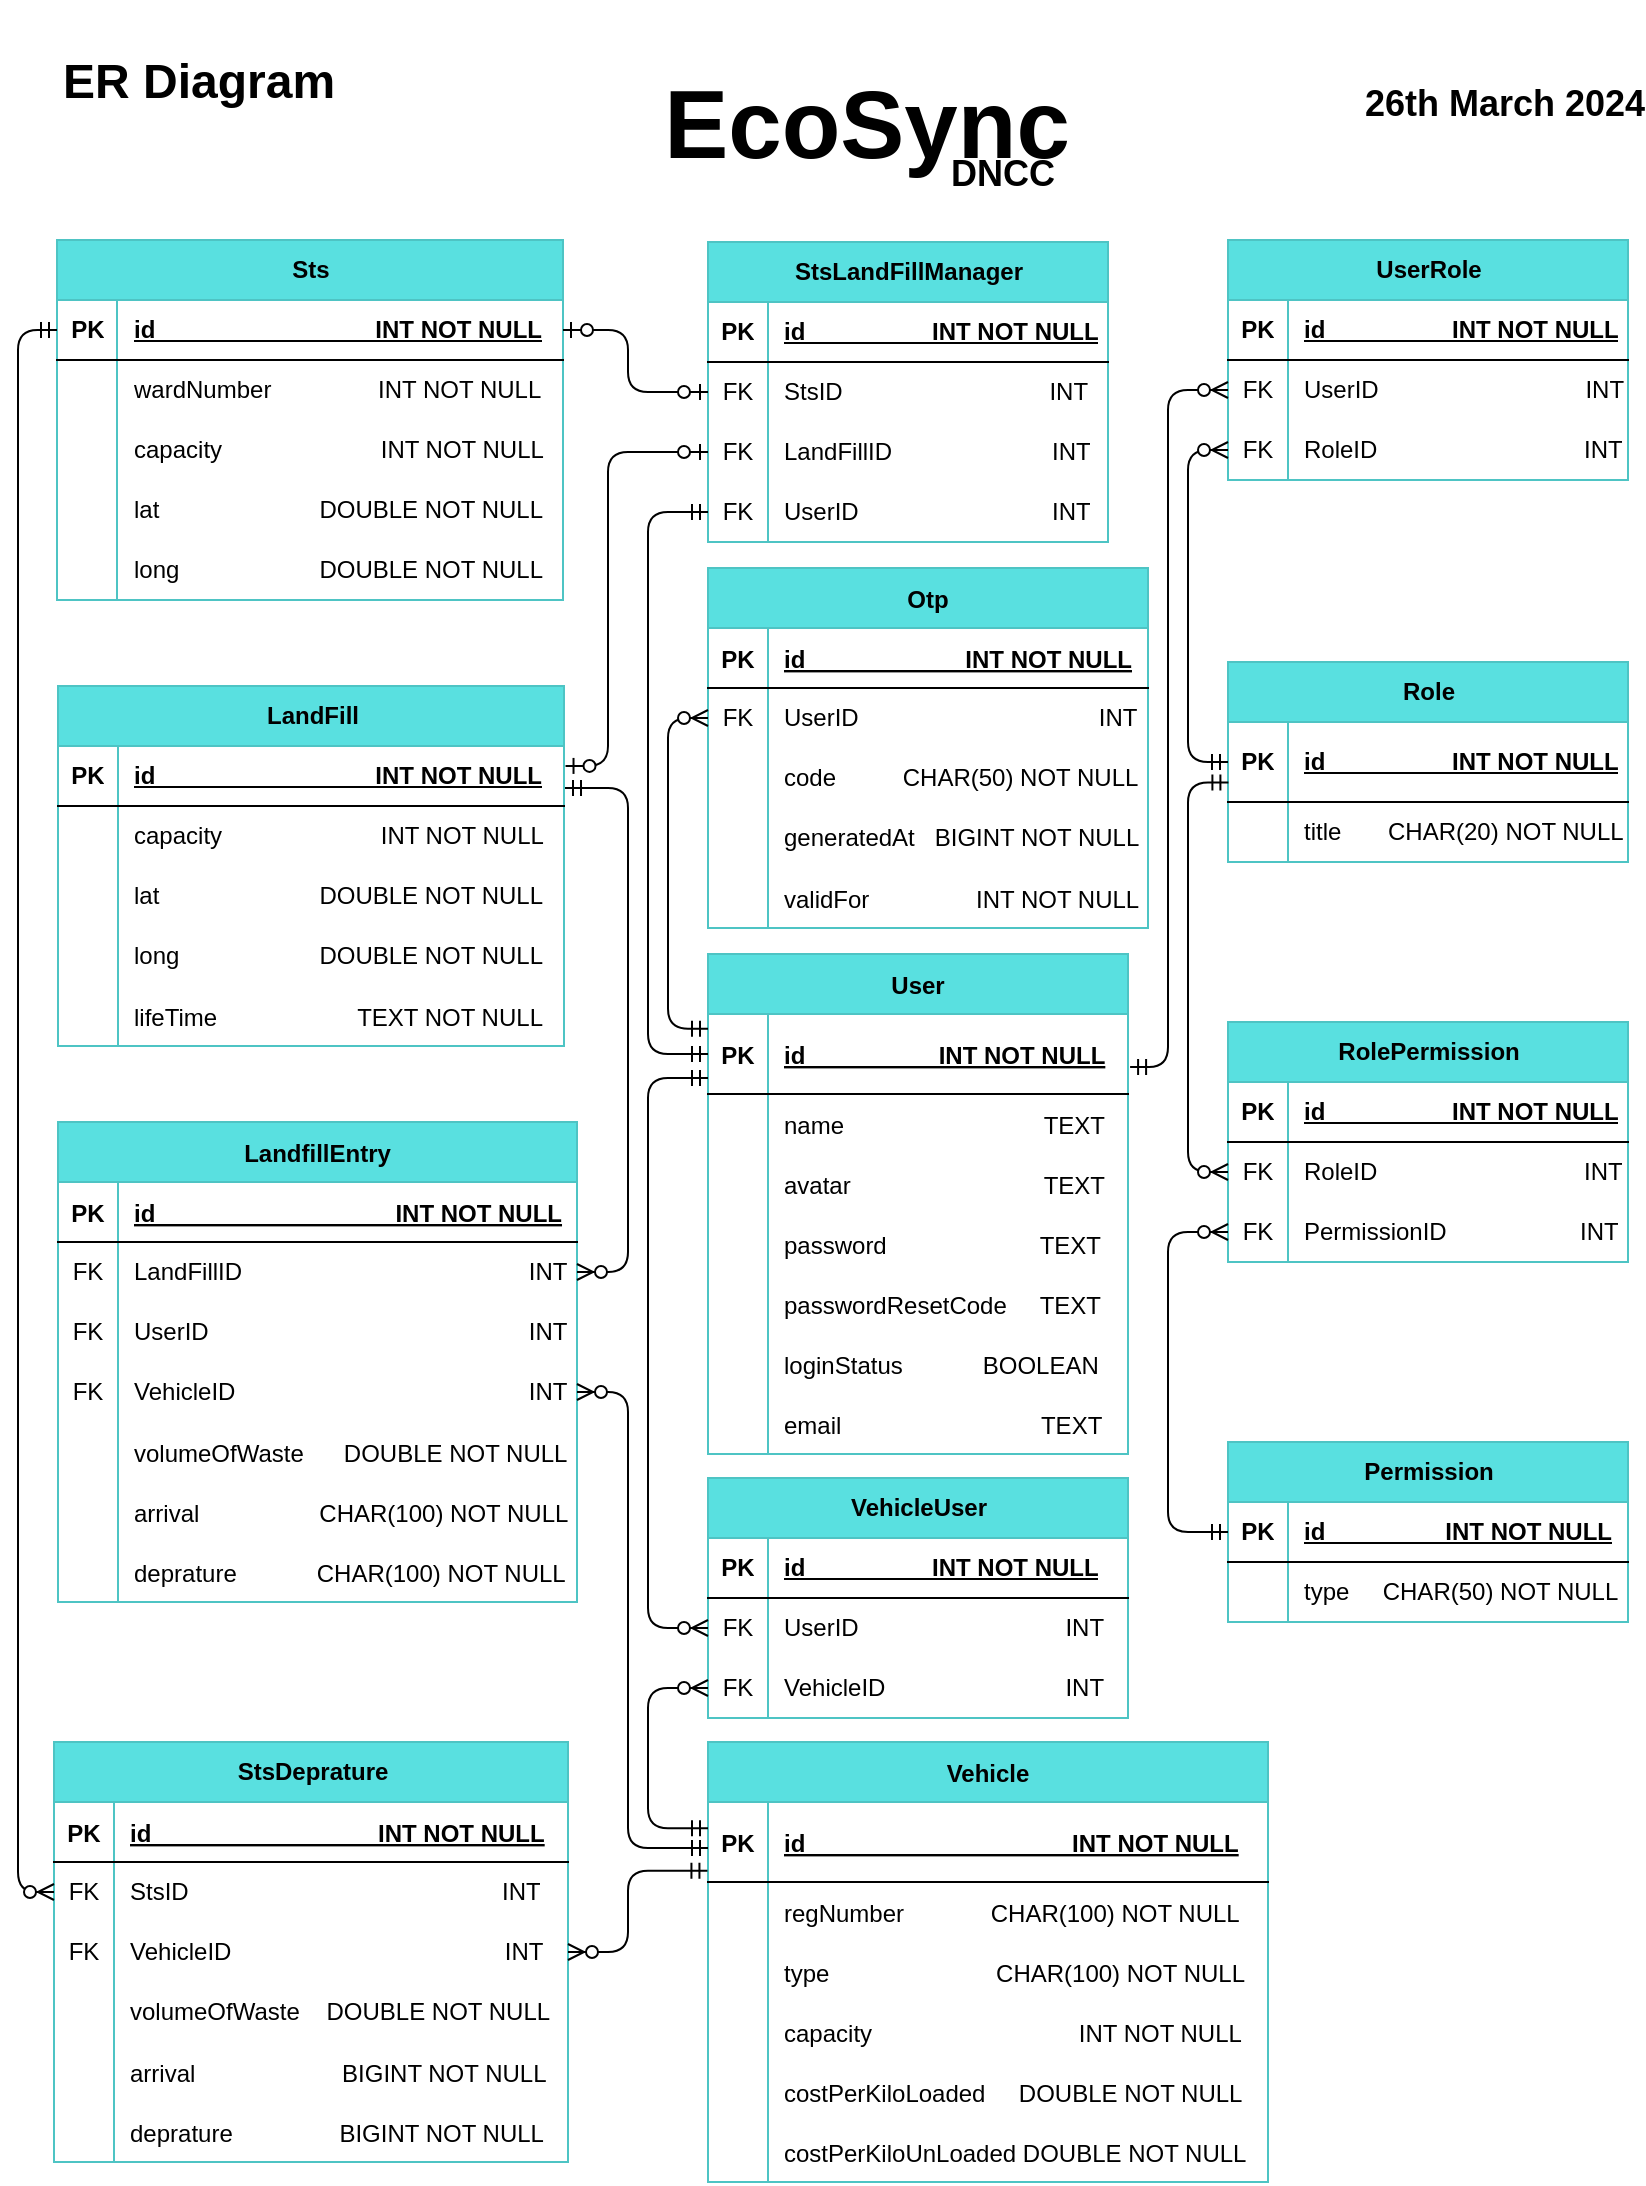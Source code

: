 <mxfile version="24.1.0" type="device">
  <diagram id="R2lEEEUBdFMjLlhIrx00" name="Page-1">
    <mxGraphModel dx="2100" dy="1242" grid="1" gridSize="10" guides="1" tooltips="1" connect="1" arrows="1" fold="1" page="1" pageScale="1" pageWidth="850" pageHeight="1100" math="0" shadow="0" extFonts="Permanent Marker^https://fonts.googleapis.com/css?family=Permanent+Marker">
      <root>
        <mxCell id="0" />
        <mxCell id="1" parent="0" />
        <mxCell id="C-vyLk0tnHw3VtMMgP7b-2" value="User" style="shape=table;startSize=30;container=1;collapsible=1;childLayout=tableLayout;fixedRows=1;rowLines=0;fontStyle=1;align=center;resizeLast=1;fillColor=#59E0E0;strokeColor=#4EC4C4;" parent="1" vertex="1">
          <mxGeometry x="360" y="476" width="210" height="250" as="geometry" />
        </mxCell>
        <mxCell id="C-vyLk0tnHw3VtMMgP7b-3" value="" style="shape=partialRectangle;collapsible=0;dropTarget=0;pointerEvents=0;fillColor=none;points=[[0,0.5],[1,0.5]];portConstraint=eastwest;top=0;left=0;right=0;bottom=1;" parent="C-vyLk0tnHw3VtMMgP7b-2" vertex="1">
          <mxGeometry y="30" width="210" height="40" as="geometry" />
        </mxCell>
        <mxCell id="C-vyLk0tnHw3VtMMgP7b-4" value="PK" style="shape=partialRectangle;overflow=hidden;connectable=0;fillColor=none;top=0;left=0;bottom=0;right=0;fontStyle=1;" parent="C-vyLk0tnHw3VtMMgP7b-3" vertex="1">
          <mxGeometry width="30" height="40" as="geometry">
            <mxRectangle width="30" height="40" as="alternateBounds" />
          </mxGeometry>
        </mxCell>
        <mxCell id="C-vyLk0tnHw3VtMMgP7b-5" value="id                    INT NOT NULL " style="shape=partialRectangle;overflow=hidden;connectable=0;fillColor=none;top=0;left=0;bottom=0;right=0;align=left;spacingLeft=6;fontStyle=5;" parent="C-vyLk0tnHw3VtMMgP7b-3" vertex="1">
          <mxGeometry x="30" width="180" height="40" as="geometry">
            <mxRectangle width="180" height="40" as="alternateBounds" />
          </mxGeometry>
        </mxCell>
        <mxCell id="C-vyLk0tnHw3VtMMgP7b-9" value="" style="shape=partialRectangle;collapsible=0;dropTarget=0;pointerEvents=0;fillColor=none;points=[[0,0.5],[1,0.5]];portConstraint=eastwest;top=0;left=0;right=0;bottom=0;" parent="C-vyLk0tnHw3VtMMgP7b-2" vertex="1">
          <mxGeometry y="70" width="210" height="30" as="geometry" />
        </mxCell>
        <mxCell id="C-vyLk0tnHw3VtMMgP7b-10" value="" style="shape=partialRectangle;overflow=hidden;connectable=0;fillColor=none;top=0;left=0;bottom=0;right=0;" parent="C-vyLk0tnHw3VtMMgP7b-9" vertex="1">
          <mxGeometry width="30" height="30" as="geometry">
            <mxRectangle width="30" height="30" as="alternateBounds" />
          </mxGeometry>
        </mxCell>
        <mxCell id="C-vyLk0tnHw3VtMMgP7b-11" value="name                              TEXT" style="shape=partialRectangle;overflow=hidden;connectable=0;fillColor=none;top=0;left=0;bottom=0;right=0;align=left;spacingLeft=6;" parent="C-vyLk0tnHw3VtMMgP7b-9" vertex="1">
          <mxGeometry x="30" width="180" height="30" as="geometry">
            <mxRectangle width="180" height="30" as="alternateBounds" />
          </mxGeometry>
        </mxCell>
        <mxCell id="o2RZKroY6I8YCGGPbU4i-27" value="" style="shape=tableRow;horizontal=0;startSize=0;swimlaneHead=0;swimlaneBody=0;fillColor=none;collapsible=0;dropTarget=0;points=[[0,0.5],[1,0.5]];portConstraint=eastwest;top=0;left=0;right=0;bottom=0;" parent="C-vyLk0tnHw3VtMMgP7b-2" vertex="1">
          <mxGeometry y="100" width="210" height="30" as="geometry" />
        </mxCell>
        <mxCell id="o2RZKroY6I8YCGGPbU4i-28" value="" style="shape=partialRectangle;connectable=0;fillColor=none;top=0;left=0;bottom=0;right=0;editable=1;overflow=hidden;" parent="o2RZKroY6I8YCGGPbU4i-27" vertex="1">
          <mxGeometry width="30" height="30" as="geometry">
            <mxRectangle width="30" height="30" as="alternateBounds" />
          </mxGeometry>
        </mxCell>
        <mxCell id="o2RZKroY6I8YCGGPbU4i-29" value="avatar                             TEXT" style="shape=partialRectangle;connectable=0;fillColor=none;top=0;left=0;bottom=0;right=0;align=left;spacingLeft=6;overflow=hidden;" parent="o2RZKroY6I8YCGGPbU4i-27" vertex="1">
          <mxGeometry x="30" width="180" height="30" as="geometry">
            <mxRectangle width="180" height="30" as="alternateBounds" />
          </mxGeometry>
        </mxCell>
        <mxCell id="o2RZKroY6I8YCGGPbU4i-31" value="" style="shape=tableRow;horizontal=0;startSize=0;swimlaneHead=0;swimlaneBody=0;fillColor=none;collapsible=0;dropTarget=0;points=[[0,0.5],[1,0.5]];portConstraint=eastwest;top=0;left=0;right=0;bottom=0;" parent="C-vyLk0tnHw3VtMMgP7b-2" vertex="1">
          <mxGeometry y="130" width="210" height="30" as="geometry" />
        </mxCell>
        <mxCell id="o2RZKroY6I8YCGGPbU4i-32" value="" style="shape=partialRectangle;connectable=0;fillColor=none;top=0;left=0;bottom=0;right=0;editable=1;overflow=hidden;" parent="o2RZKroY6I8YCGGPbU4i-31" vertex="1">
          <mxGeometry width="30" height="30" as="geometry">
            <mxRectangle width="30" height="30" as="alternateBounds" />
          </mxGeometry>
        </mxCell>
        <mxCell id="o2RZKroY6I8YCGGPbU4i-33" value="password                       TEXT" style="shape=partialRectangle;connectable=0;fillColor=none;top=0;left=0;bottom=0;right=0;align=left;spacingLeft=6;overflow=hidden;" parent="o2RZKroY6I8YCGGPbU4i-31" vertex="1">
          <mxGeometry x="30" width="180" height="30" as="geometry">
            <mxRectangle width="180" height="30" as="alternateBounds" />
          </mxGeometry>
        </mxCell>
        <mxCell id="o2RZKroY6I8YCGGPbU4i-35" value="" style="shape=tableRow;horizontal=0;startSize=0;swimlaneHead=0;swimlaneBody=0;fillColor=none;collapsible=0;dropTarget=0;points=[[0,0.5],[1,0.5]];portConstraint=eastwest;top=0;left=0;right=0;bottom=0;" parent="C-vyLk0tnHw3VtMMgP7b-2" vertex="1">
          <mxGeometry y="160" width="210" height="30" as="geometry" />
        </mxCell>
        <mxCell id="o2RZKroY6I8YCGGPbU4i-36" value="" style="shape=partialRectangle;connectable=0;fillColor=none;top=0;left=0;bottom=0;right=0;editable=1;overflow=hidden;" parent="o2RZKroY6I8YCGGPbU4i-35" vertex="1">
          <mxGeometry width="30" height="30" as="geometry">
            <mxRectangle width="30" height="30" as="alternateBounds" />
          </mxGeometry>
        </mxCell>
        <mxCell id="o2RZKroY6I8YCGGPbU4i-37" value="passwordResetCode     TEXT" style="shape=partialRectangle;connectable=0;fillColor=none;top=0;left=0;bottom=0;right=0;align=left;spacingLeft=6;overflow=hidden;" parent="o2RZKroY6I8YCGGPbU4i-35" vertex="1">
          <mxGeometry x="30" width="180" height="30" as="geometry">
            <mxRectangle width="180" height="30" as="alternateBounds" />
          </mxGeometry>
        </mxCell>
        <mxCell id="o2RZKroY6I8YCGGPbU4i-39" value="" style="shape=tableRow;horizontal=0;startSize=0;swimlaneHead=0;swimlaneBody=0;fillColor=none;collapsible=0;dropTarget=0;points=[[0,0.5],[1,0.5]];portConstraint=eastwest;top=0;left=0;right=0;bottom=0;" parent="C-vyLk0tnHw3VtMMgP7b-2" vertex="1">
          <mxGeometry y="190" width="210" height="30" as="geometry" />
        </mxCell>
        <mxCell id="o2RZKroY6I8YCGGPbU4i-40" value="" style="shape=partialRectangle;connectable=0;fillColor=none;top=0;left=0;bottom=0;right=0;editable=1;overflow=hidden;" parent="o2RZKroY6I8YCGGPbU4i-39" vertex="1">
          <mxGeometry width="30" height="30" as="geometry">
            <mxRectangle width="30" height="30" as="alternateBounds" />
          </mxGeometry>
        </mxCell>
        <mxCell id="o2RZKroY6I8YCGGPbU4i-41" value="loginStatus            BOOLEAN" style="shape=partialRectangle;connectable=0;fillColor=none;top=0;left=0;bottom=0;right=0;align=left;spacingLeft=6;overflow=hidden;" parent="o2RZKroY6I8YCGGPbU4i-39" vertex="1">
          <mxGeometry x="30" width="180" height="30" as="geometry">
            <mxRectangle width="180" height="30" as="alternateBounds" />
          </mxGeometry>
        </mxCell>
        <mxCell id="EkJkU_ftnAqMMxjn8_9e-1" value="" style="shape=tableRow;horizontal=0;startSize=0;swimlaneHead=0;swimlaneBody=0;fillColor=none;collapsible=0;dropTarget=0;points=[[0,0.5],[1,0.5]];portConstraint=eastwest;top=0;left=0;right=0;bottom=0;" parent="C-vyLk0tnHw3VtMMgP7b-2" vertex="1">
          <mxGeometry y="220" width="210" height="30" as="geometry" />
        </mxCell>
        <mxCell id="EkJkU_ftnAqMMxjn8_9e-2" value="" style="shape=partialRectangle;connectable=0;fillColor=none;top=0;left=0;bottom=0;right=0;editable=1;overflow=hidden;" parent="EkJkU_ftnAqMMxjn8_9e-1" vertex="1">
          <mxGeometry width="30" height="30" as="geometry">
            <mxRectangle width="30" height="30" as="alternateBounds" />
          </mxGeometry>
        </mxCell>
        <mxCell id="EkJkU_ftnAqMMxjn8_9e-3" value="email                              TEXT" style="shape=partialRectangle;connectable=0;fillColor=none;top=0;left=0;bottom=0;right=0;align=left;spacingLeft=6;overflow=hidden;" parent="EkJkU_ftnAqMMxjn8_9e-1" vertex="1">
          <mxGeometry x="30" width="180" height="30" as="geometry">
            <mxRectangle width="180" height="30" as="alternateBounds" />
          </mxGeometry>
        </mxCell>
        <mxCell id="C-vyLk0tnHw3VtMMgP7b-13" value="Vehicle" style="shape=table;startSize=30;container=1;collapsible=1;childLayout=tableLayout;fixedRows=1;rowLines=0;fontStyle=1;align=center;resizeLast=1;fillColor=#59E0E0;strokeColor=#4EC4C4;" parent="1" vertex="1">
          <mxGeometry x="360" y="870" width="280" height="220" as="geometry" />
        </mxCell>
        <mxCell id="C-vyLk0tnHw3VtMMgP7b-14" value="" style="shape=partialRectangle;collapsible=0;dropTarget=0;pointerEvents=0;fillColor=none;points=[[0,0.5],[1,0.5]];portConstraint=eastwest;top=0;left=0;right=0;bottom=1;" parent="C-vyLk0tnHw3VtMMgP7b-13" vertex="1">
          <mxGeometry y="30" width="280" height="40" as="geometry" />
        </mxCell>
        <mxCell id="C-vyLk0tnHw3VtMMgP7b-15" value="PK" style="shape=partialRectangle;overflow=hidden;connectable=0;fillColor=none;top=0;left=0;bottom=0;right=0;fontStyle=1;" parent="C-vyLk0tnHw3VtMMgP7b-14" vertex="1">
          <mxGeometry width="30" height="40" as="geometry">
            <mxRectangle width="30" height="40" as="alternateBounds" />
          </mxGeometry>
        </mxCell>
        <mxCell id="C-vyLk0tnHw3VtMMgP7b-16" value="id                                        INT NOT NULL " style="shape=partialRectangle;overflow=hidden;connectable=0;fillColor=none;top=0;left=0;bottom=0;right=0;align=left;spacingLeft=6;fontStyle=5;" parent="C-vyLk0tnHw3VtMMgP7b-14" vertex="1">
          <mxGeometry x="30" width="250" height="40" as="geometry">
            <mxRectangle width="250" height="40" as="alternateBounds" />
          </mxGeometry>
        </mxCell>
        <mxCell id="C-vyLk0tnHw3VtMMgP7b-17" value="" style="shape=partialRectangle;collapsible=0;dropTarget=0;pointerEvents=0;fillColor=none;points=[[0,0.5],[1,0.5]];portConstraint=eastwest;top=0;left=0;right=0;bottom=0;" parent="C-vyLk0tnHw3VtMMgP7b-13" vertex="1">
          <mxGeometry y="70" width="280" height="30" as="geometry" />
        </mxCell>
        <mxCell id="C-vyLk0tnHw3VtMMgP7b-18" value="" style="shape=partialRectangle;overflow=hidden;connectable=0;fillColor=none;top=0;left=0;bottom=0;right=0;" parent="C-vyLk0tnHw3VtMMgP7b-17" vertex="1">
          <mxGeometry width="30" height="30" as="geometry">
            <mxRectangle width="30" height="30" as="alternateBounds" />
          </mxGeometry>
        </mxCell>
        <mxCell id="C-vyLk0tnHw3VtMMgP7b-19" value="regNumber             CHAR(100) NOT NULL" style="shape=partialRectangle;overflow=hidden;connectable=0;fillColor=none;top=0;left=0;bottom=0;right=0;align=left;spacingLeft=6;" parent="C-vyLk0tnHw3VtMMgP7b-17" vertex="1">
          <mxGeometry x="30" width="250" height="30" as="geometry">
            <mxRectangle width="250" height="30" as="alternateBounds" />
          </mxGeometry>
        </mxCell>
        <mxCell id="o2RZKroY6I8YCGGPbU4i-82" value="" style="shape=tableRow;horizontal=0;startSize=0;swimlaneHead=0;swimlaneBody=0;fillColor=none;collapsible=0;dropTarget=0;points=[[0,0.5],[1,0.5]];portConstraint=eastwest;top=0;left=0;right=0;bottom=0;" parent="C-vyLk0tnHw3VtMMgP7b-13" vertex="1">
          <mxGeometry y="100" width="280" height="30" as="geometry" />
        </mxCell>
        <mxCell id="o2RZKroY6I8YCGGPbU4i-83" value="" style="shape=partialRectangle;connectable=0;fillColor=none;top=0;left=0;bottom=0;right=0;editable=1;overflow=hidden;" parent="o2RZKroY6I8YCGGPbU4i-82" vertex="1">
          <mxGeometry width="30" height="30" as="geometry">
            <mxRectangle width="30" height="30" as="alternateBounds" />
          </mxGeometry>
        </mxCell>
        <mxCell id="o2RZKroY6I8YCGGPbU4i-84" value="type                         CHAR(100) NOT NULL" style="shape=partialRectangle;connectable=0;fillColor=none;top=0;left=0;bottom=0;right=0;align=left;spacingLeft=6;overflow=hidden;" parent="o2RZKroY6I8YCGGPbU4i-82" vertex="1">
          <mxGeometry x="30" width="250" height="30" as="geometry">
            <mxRectangle width="250" height="30" as="alternateBounds" />
          </mxGeometry>
        </mxCell>
        <mxCell id="o2RZKroY6I8YCGGPbU4i-78" value="" style="shape=tableRow;horizontal=0;startSize=0;swimlaneHead=0;swimlaneBody=0;fillColor=none;collapsible=0;dropTarget=0;points=[[0,0.5],[1,0.5]];portConstraint=eastwest;top=0;left=0;right=0;bottom=0;" parent="C-vyLk0tnHw3VtMMgP7b-13" vertex="1">
          <mxGeometry y="130" width="280" height="30" as="geometry" />
        </mxCell>
        <mxCell id="o2RZKroY6I8YCGGPbU4i-79" value="" style="shape=partialRectangle;connectable=0;fillColor=none;top=0;left=0;bottom=0;right=0;editable=1;overflow=hidden;" parent="o2RZKroY6I8YCGGPbU4i-78" vertex="1">
          <mxGeometry width="30" height="30" as="geometry">
            <mxRectangle width="30" height="30" as="alternateBounds" />
          </mxGeometry>
        </mxCell>
        <mxCell id="o2RZKroY6I8YCGGPbU4i-80" value="capacity                               INT NOT NULL" style="shape=partialRectangle;connectable=0;fillColor=none;top=0;left=0;bottom=0;right=0;align=left;spacingLeft=6;overflow=hidden;" parent="o2RZKroY6I8YCGGPbU4i-78" vertex="1">
          <mxGeometry x="30" width="250" height="30" as="geometry">
            <mxRectangle width="250" height="30" as="alternateBounds" />
          </mxGeometry>
        </mxCell>
        <mxCell id="o2RZKroY6I8YCGGPbU4i-90" value="" style="shape=tableRow;horizontal=0;startSize=0;swimlaneHead=0;swimlaneBody=0;fillColor=none;collapsible=0;dropTarget=0;points=[[0,0.5],[1,0.5]];portConstraint=eastwest;top=0;left=0;right=0;bottom=0;" parent="C-vyLk0tnHw3VtMMgP7b-13" vertex="1">
          <mxGeometry y="160" width="280" height="30" as="geometry" />
        </mxCell>
        <mxCell id="o2RZKroY6I8YCGGPbU4i-91" value="" style="shape=partialRectangle;connectable=0;fillColor=none;top=0;left=0;bottom=0;right=0;editable=1;overflow=hidden;" parent="o2RZKroY6I8YCGGPbU4i-90" vertex="1">
          <mxGeometry width="30" height="30" as="geometry">
            <mxRectangle width="30" height="30" as="alternateBounds" />
          </mxGeometry>
        </mxCell>
        <mxCell id="o2RZKroY6I8YCGGPbU4i-92" value="costPerKiloLoaded     DOUBLE NOT NULL" style="shape=partialRectangle;connectable=0;fillColor=none;top=0;left=0;bottom=0;right=0;align=left;spacingLeft=6;overflow=hidden;" parent="o2RZKroY6I8YCGGPbU4i-90" vertex="1">
          <mxGeometry x="30" width="250" height="30" as="geometry">
            <mxRectangle width="250" height="30" as="alternateBounds" />
          </mxGeometry>
        </mxCell>
        <mxCell id="o2RZKroY6I8YCGGPbU4i-86" value="" style="shape=tableRow;horizontal=0;startSize=0;swimlaneHead=0;swimlaneBody=0;fillColor=none;collapsible=0;dropTarget=0;points=[[0,0.5],[1,0.5]];portConstraint=eastwest;top=0;left=0;right=0;bottom=0;" parent="C-vyLk0tnHw3VtMMgP7b-13" vertex="1">
          <mxGeometry y="190" width="280" height="30" as="geometry" />
        </mxCell>
        <mxCell id="o2RZKroY6I8YCGGPbU4i-87" value="" style="shape=partialRectangle;connectable=0;fillColor=none;top=0;left=0;bottom=0;right=0;editable=1;overflow=hidden;" parent="o2RZKroY6I8YCGGPbU4i-86" vertex="1">
          <mxGeometry width="30" height="30" as="geometry">
            <mxRectangle width="30" height="30" as="alternateBounds" />
          </mxGeometry>
        </mxCell>
        <mxCell id="o2RZKroY6I8YCGGPbU4i-88" value="costPerKiloUnLoaded DOUBLE NOT NULL" style="shape=partialRectangle;connectable=0;fillColor=none;top=0;left=0;bottom=0;right=0;align=left;spacingLeft=6;overflow=hidden;" parent="o2RZKroY6I8YCGGPbU4i-86" vertex="1">
          <mxGeometry x="30" width="250" height="30" as="geometry">
            <mxRectangle width="250" height="30" as="alternateBounds" />
          </mxGeometry>
        </mxCell>
        <mxCell id="C-vyLk0tnHw3VtMMgP7b-23" value="StsDeprature" style="shape=table;startSize=30;container=1;collapsible=1;childLayout=tableLayout;fixedRows=1;rowLines=0;fontStyle=1;align=center;resizeLast=1;html=1;fillColor=#59E0E0;strokeColor=#4EC4C4;" parent="1" vertex="1">
          <mxGeometry x="33" y="870" width="257" height="210" as="geometry">
            <mxRectangle x="39" y="426" width="90" height="30" as="alternateBounds" />
          </mxGeometry>
        </mxCell>
        <mxCell id="C-vyLk0tnHw3VtMMgP7b-24" value="" style="shape=partialRectangle;collapsible=0;dropTarget=0;pointerEvents=0;fillColor=none;points=[[0,0.5],[1,0.5]];portConstraint=eastwest;top=0;left=0;right=0;bottom=1;" parent="C-vyLk0tnHw3VtMMgP7b-23" vertex="1">
          <mxGeometry y="30" width="257" height="30" as="geometry" />
        </mxCell>
        <mxCell id="C-vyLk0tnHw3VtMMgP7b-25" value="PK" style="shape=partialRectangle;overflow=hidden;connectable=0;fillColor=none;top=0;left=0;bottom=0;right=0;fontStyle=1;" parent="C-vyLk0tnHw3VtMMgP7b-24" vertex="1">
          <mxGeometry width="30" height="30" as="geometry">
            <mxRectangle width="30" height="30" as="alternateBounds" />
          </mxGeometry>
        </mxCell>
        <mxCell id="C-vyLk0tnHw3VtMMgP7b-26" value="id                                  INT NOT NULL " style="shape=partialRectangle;overflow=hidden;connectable=0;fillColor=none;top=0;left=0;bottom=0;right=0;align=left;spacingLeft=6;fontStyle=5;" parent="C-vyLk0tnHw3VtMMgP7b-24" vertex="1">
          <mxGeometry x="30" width="227" height="30" as="geometry">
            <mxRectangle width="227" height="30" as="alternateBounds" />
          </mxGeometry>
        </mxCell>
        <mxCell id="kIa4mzIhd53h-P9w11mH-55" value="" style="shape=tableRow;horizontal=0;startSize=0;swimlaneHead=0;swimlaneBody=0;fillColor=none;collapsible=0;dropTarget=0;points=[[0,0.5],[1,0.5]];portConstraint=eastwest;top=0;left=0;right=0;bottom=0;fontFamily=Helvetica;fontSize=12;fontColor=default;labelBackgroundColor=default;" parent="C-vyLk0tnHw3VtMMgP7b-23" vertex="1">
          <mxGeometry y="60" width="257" height="30" as="geometry" />
        </mxCell>
        <mxCell id="kIa4mzIhd53h-P9w11mH-56" value="FK" style="shape=partialRectangle;connectable=0;fillColor=none;top=0;left=0;bottom=0;right=0;fontStyle=0;overflow=hidden;whiteSpace=wrap;html=1;fontFamily=Helvetica;fontSize=12;fontColor=default;labelBackgroundColor=default;" parent="kIa4mzIhd53h-P9w11mH-55" vertex="1">
          <mxGeometry width="30" height="30" as="geometry">
            <mxRectangle width="30" height="30" as="alternateBounds" />
          </mxGeometry>
        </mxCell>
        <mxCell id="kIa4mzIhd53h-P9w11mH-57" value="StsID&amp;nbsp;&amp;nbsp; &amp;nbsp; &amp;nbsp; &amp;nbsp; &amp;nbsp; &amp;nbsp; &amp;nbsp; &amp;nbsp; &amp;nbsp; &amp;nbsp; &amp;nbsp; &amp;nbsp; &amp;nbsp; &amp;nbsp; &amp;nbsp; &amp;nbsp; &amp;nbsp; &amp;nbsp; &amp;nbsp; &amp;nbsp; &amp;nbsp; &amp;nbsp;&amp;nbsp;&amp;nbsp; INT" style="shape=partialRectangle;connectable=0;fillColor=none;top=0;left=0;bottom=0;right=0;align=left;spacingLeft=6;fontStyle=0;overflow=hidden;whiteSpace=wrap;html=1;fontFamily=Helvetica;fontSize=12;fontColor=default;labelBackgroundColor=default;" parent="kIa4mzIhd53h-P9w11mH-55" vertex="1">
          <mxGeometry x="30" width="227" height="30" as="geometry">
            <mxRectangle width="227" height="30" as="alternateBounds" />
          </mxGeometry>
        </mxCell>
        <mxCell id="kIa4mzIhd53h-P9w11mH-62" value="" style="shape=tableRow;horizontal=0;startSize=0;swimlaneHead=0;swimlaneBody=0;fillColor=none;collapsible=0;dropTarget=0;points=[[0,0.5],[1,0.5]];portConstraint=eastwest;top=0;left=0;right=0;bottom=0;fontFamily=Helvetica;fontSize=12;fontColor=default;labelBackgroundColor=default;" parent="C-vyLk0tnHw3VtMMgP7b-23" vertex="1">
          <mxGeometry y="90" width="257" height="30" as="geometry" />
        </mxCell>
        <mxCell id="kIa4mzIhd53h-P9w11mH-63" value="FK" style="shape=partialRectangle;connectable=0;fillColor=none;top=0;left=0;bottom=0;right=0;fontStyle=0;overflow=hidden;whiteSpace=wrap;html=1;fontFamily=Helvetica;fontSize=12;fontColor=default;labelBackgroundColor=default;" parent="kIa4mzIhd53h-P9w11mH-62" vertex="1">
          <mxGeometry width="30" height="30" as="geometry">
            <mxRectangle width="30" height="30" as="alternateBounds" />
          </mxGeometry>
        </mxCell>
        <mxCell id="kIa4mzIhd53h-P9w11mH-64" value="VehicleID&amp;nbsp;&amp;nbsp;&amp;nbsp;&amp;nbsp;&amp;nbsp;&amp;nbsp;&amp;nbsp;&amp;nbsp;&amp;nbsp;&amp;nbsp;&amp;nbsp;&amp;nbsp;&amp;nbsp;&amp;nbsp;&amp;nbsp;&amp;nbsp;&amp;nbsp;&amp;nbsp;&amp;nbsp;&amp;nbsp;&amp;nbsp;&amp;nbsp;&amp;nbsp;&amp;nbsp;&amp;nbsp;&amp;nbsp;&amp;nbsp;&amp;nbsp;&amp;nbsp;&amp;nbsp;&amp;nbsp;&amp;nbsp;&amp;nbsp; &amp;nbsp; &amp;nbsp;&amp;nbsp;&amp;nbsp;&amp;nbsp; INT" style="shape=partialRectangle;connectable=0;fillColor=none;top=0;left=0;bottom=0;right=0;align=left;spacingLeft=6;fontStyle=0;overflow=hidden;whiteSpace=wrap;html=1;fontFamily=Helvetica;fontSize=12;fontColor=default;labelBackgroundColor=default;" parent="kIa4mzIhd53h-P9w11mH-62" vertex="1">
          <mxGeometry x="30" width="227" height="30" as="geometry">
            <mxRectangle width="227" height="30" as="alternateBounds" />
          </mxGeometry>
        </mxCell>
        <mxCell id="NxUvyDNGkNIkazL_c5nL-6" value="" style="shape=tableRow;horizontal=0;startSize=0;swimlaneHead=0;swimlaneBody=0;fillColor=none;collapsible=0;dropTarget=0;points=[[0,0.5],[1,0.5]];portConstraint=eastwest;top=0;left=0;right=0;bottom=0;" parent="C-vyLk0tnHw3VtMMgP7b-23" vertex="1">
          <mxGeometry y="120" width="257" height="30" as="geometry" />
        </mxCell>
        <mxCell id="NxUvyDNGkNIkazL_c5nL-7" value="" style="shape=partialRectangle;connectable=0;fillColor=none;top=0;left=0;bottom=0;right=0;fontStyle=0;overflow=hidden;whiteSpace=wrap;html=1;" parent="NxUvyDNGkNIkazL_c5nL-6" vertex="1">
          <mxGeometry width="30" height="30" as="geometry">
            <mxRectangle width="30" height="30" as="alternateBounds" />
          </mxGeometry>
        </mxCell>
        <mxCell id="NxUvyDNGkNIkazL_c5nL-8" value="&lt;div align=&quot;left&quot;&gt;volumeOfWaste&amp;nbsp;&amp;nbsp;&amp;nbsp; DOUBLE NOT NULL&lt;/div&gt;" style="shape=partialRectangle;connectable=0;fillColor=none;top=0;left=0;bottom=0;right=0;align=left;spacingLeft=6;fontStyle=0;overflow=hidden;whiteSpace=wrap;html=1;" parent="NxUvyDNGkNIkazL_c5nL-6" vertex="1">
          <mxGeometry x="30" width="227" height="30" as="geometry">
            <mxRectangle width="227" height="30" as="alternateBounds" />
          </mxGeometry>
        </mxCell>
        <mxCell id="C-vyLk0tnHw3VtMMgP7b-27" value="" style="shape=partialRectangle;collapsible=0;dropTarget=0;pointerEvents=0;fillColor=none;points=[[0,0.5],[1,0.5]];portConstraint=eastwest;top=0;left=0;right=0;bottom=0;" parent="C-vyLk0tnHw3VtMMgP7b-23" vertex="1">
          <mxGeometry y="150" width="257" height="30" as="geometry" />
        </mxCell>
        <mxCell id="C-vyLk0tnHw3VtMMgP7b-28" value="" style="shape=partialRectangle;overflow=hidden;connectable=0;fillColor=none;top=0;left=0;bottom=0;right=0;" parent="C-vyLk0tnHw3VtMMgP7b-27" vertex="1">
          <mxGeometry width="30" height="30" as="geometry">
            <mxRectangle width="30" height="30" as="alternateBounds" />
          </mxGeometry>
        </mxCell>
        <mxCell id="C-vyLk0tnHw3VtMMgP7b-29" value="arrival                      BIGINT NOT NULL" style="shape=partialRectangle;overflow=hidden;connectable=0;fillColor=none;top=0;left=0;bottom=0;right=0;align=left;spacingLeft=6;" parent="C-vyLk0tnHw3VtMMgP7b-27" vertex="1">
          <mxGeometry x="30" width="227" height="30" as="geometry">
            <mxRectangle width="227" height="30" as="alternateBounds" />
          </mxGeometry>
        </mxCell>
        <mxCell id="o2RZKroY6I8YCGGPbU4i-2" value="" style="shape=tableRow;horizontal=0;startSize=0;swimlaneHead=0;swimlaneBody=0;fillColor=none;collapsible=0;dropTarget=0;points=[[0,0.5],[1,0.5]];portConstraint=eastwest;top=0;left=0;right=0;bottom=0;" parent="C-vyLk0tnHw3VtMMgP7b-23" vertex="1">
          <mxGeometry y="180" width="257" height="30" as="geometry" />
        </mxCell>
        <mxCell id="o2RZKroY6I8YCGGPbU4i-3" value="" style="shape=partialRectangle;connectable=0;fillColor=none;top=0;left=0;bottom=0;right=0;editable=1;overflow=hidden;" parent="o2RZKroY6I8YCGGPbU4i-2" vertex="1">
          <mxGeometry width="30" height="30" as="geometry">
            <mxRectangle width="30" height="30" as="alternateBounds" />
          </mxGeometry>
        </mxCell>
        <mxCell id="o2RZKroY6I8YCGGPbU4i-4" value="deprature                BIGINT NOT NULL" style="shape=partialRectangle;connectable=0;fillColor=none;top=0;left=0;bottom=0;right=0;align=left;spacingLeft=6;overflow=hidden;" parent="o2RZKroY6I8YCGGPbU4i-2" vertex="1">
          <mxGeometry x="30" width="227" height="30" as="geometry">
            <mxRectangle width="227" height="30" as="alternateBounds" />
          </mxGeometry>
        </mxCell>
        <mxCell id="o2RZKroY6I8YCGGPbU4i-48" value="Sts" style="shape=table;startSize=30;container=1;collapsible=1;childLayout=tableLayout;fixedRows=1;rowLines=0;fontStyle=1;align=center;resizeLast=1;html=1;fillColor=#59E0E0;strokeColor=#4EC4C4;" parent="1" vertex="1">
          <mxGeometry x="34.5" y="119" width="253" height="180" as="geometry" />
        </mxCell>
        <mxCell id="o2RZKroY6I8YCGGPbU4i-49" value="" style="shape=tableRow;horizontal=0;startSize=0;swimlaneHead=0;swimlaneBody=0;fillColor=none;collapsible=0;dropTarget=0;points=[[0,0.5],[1,0.5]];portConstraint=eastwest;top=0;left=0;right=0;bottom=1;" parent="o2RZKroY6I8YCGGPbU4i-48" vertex="1">
          <mxGeometry y="30" width="253" height="30" as="geometry" />
        </mxCell>
        <mxCell id="o2RZKroY6I8YCGGPbU4i-50" value="PK" style="shape=partialRectangle;connectable=0;fillColor=none;top=0;left=0;bottom=0;right=0;fontStyle=1;overflow=hidden;whiteSpace=wrap;html=1;" parent="o2RZKroY6I8YCGGPbU4i-49" vertex="1">
          <mxGeometry width="30" height="30" as="geometry">
            <mxRectangle width="30" height="30" as="alternateBounds" />
          </mxGeometry>
        </mxCell>
        <mxCell id="o2RZKroY6I8YCGGPbU4i-51" value="id&amp;nbsp; &amp;nbsp; &amp;nbsp; &amp;nbsp; &amp;nbsp; &amp;nbsp; &amp;nbsp; &amp;nbsp; &amp;nbsp; &amp;nbsp; &amp;nbsp; &amp;nbsp; &amp;nbsp; &amp;nbsp; &amp;nbsp; &amp;nbsp; &amp;nbsp;INT NOT NULL" style="shape=partialRectangle;connectable=0;fillColor=none;top=0;left=0;bottom=0;right=0;align=left;spacingLeft=6;fontStyle=5;overflow=hidden;whiteSpace=wrap;html=1;" parent="o2RZKroY6I8YCGGPbU4i-49" vertex="1">
          <mxGeometry x="30" width="223" height="30" as="geometry">
            <mxRectangle width="223" height="30" as="alternateBounds" />
          </mxGeometry>
        </mxCell>
        <mxCell id="o2RZKroY6I8YCGGPbU4i-66" value="" style="shape=tableRow;horizontal=0;startSize=0;swimlaneHead=0;swimlaneBody=0;fillColor=none;collapsible=0;dropTarget=0;points=[[0,0.5],[1,0.5]];portConstraint=eastwest;top=0;left=0;right=0;bottom=0;" parent="o2RZKroY6I8YCGGPbU4i-48" vertex="1">
          <mxGeometry y="60" width="253" height="30" as="geometry" />
        </mxCell>
        <mxCell id="o2RZKroY6I8YCGGPbU4i-67" value="" style="shape=partialRectangle;connectable=0;fillColor=none;top=0;left=0;bottom=0;right=0;fontStyle=0;overflow=hidden;whiteSpace=wrap;html=1;" parent="o2RZKroY6I8YCGGPbU4i-66" vertex="1">
          <mxGeometry width="30" height="30" as="geometry">
            <mxRectangle width="30" height="30" as="alternateBounds" />
          </mxGeometry>
        </mxCell>
        <mxCell id="o2RZKroY6I8YCGGPbU4i-68" value="wardNumber&amp;nbsp;&amp;nbsp; &lt;span style=&quot;white-space: pre;&quot;&gt;             &lt;/span&gt;INT NOT NULL" style="shape=partialRectangle;connectable=0;fillColor=none;top=0;left=0;bottom=0;right=0;align=left;spacingLeft=6;fontStyle=0;overflow=hidden;whiteSpace=wrap;html=1;" parent="o2RZKroY6I8YCGGPbU4i-66" vertex="1">
          <mxGeometry x="30" width="223" height="30" as="geometry">
            <mxRectangle width="223" height="30" as="alternateBounds" />
          </mxGeometry>
        </mxCell>
        <mxCell id="o2RZKroY6I8YCGGPbU4i-62" value="" style="shape=tableRow;horizontal=0;startSize=0;swimlaneHead=0;swimlaneBody=0;fillColor=none;collapsible=0;dropTarget=0;points=[[0,0.5],[1,0.5]];portConstraint=eastwest;top=0;left=0;right=0;bottom=0;" parent="o2RZKroY6I8YCGGPbU4i-48" vertex="1">
          <mxGeometry y="90" width="253" height="30" as="geometry" />
        </mxCell>
        <mxCell id="o2RZKroY6I8YCGGPbU4i-63" value="" style="shape=partialRectangle;connectable=0;fillColor=none;top=0;left=0;bottom=0;right=0;fontStyle=0;overflow=hidden;whiteSpace=wrap;html=1;" parent="o2RZKroY6I8YCGGPbU4i-62" vertex="1">
          <mxGeometry width="30" height="30" as="geometry">
            <mxRectangle width="30" height="30" as="alternateBounds" />
          </mxGeometry>
        </mxCell>
        <mxCell id="o2RZKroY6I8YCGGPbU4i-64" value="capacity &lt;span style=&quot;white-space: pre;&quot;&gt;&#x9;&lt;/span&gt;&lt;span style=&quot;white-space: pre;&quot;&gt;&#x9;&lt;/span&gt;&amp;nbsp; &amp;nbsp; &amp;nbsp;&amp;nbsp;&amp;nbsp;&amp;nbsp;&amp;nbsp;&amp;nbsp;&amp;nbsp;&amp;nbsp; INT NOT NULL" style="shape=partialRectangle;connectable=0;fillColor=none;top=0;left=0;bottom=0;right=0;align=left;spacingLeft=6;fontStyle=0;overflow=hidden;whiteSpace=wrap;html=1;" parent="o2RZKroY6I8YCGGPbU4i-62" vertex="1">
          <mxGeometry x="30" width="223" height="30" as="geometry">
            <mxRectangle width="223" height="30" as="alternateBounds" />
          </mxGeometry>
        </mxCell>
        <mxCell id="o2RZKroY6I8YCGGPbU4i-52" value="" style="shape=tableRow;horizontal=0;startSize=0;swimlaneHead=0;swimlaneBody=0;fillColor=none;collapsible=0;dropTarget=0;points=[[0,0.5],[1,0.5]];portConstraint=eastwest;top=0;left=0;right=0;bottom=0;" parent="o2RZKroY6I8YCGGPbU4i-48" vertex="1">
          <mxGeometry y="120" width="253" height="30" as="geometry" />
        </mxCell>
        <mxCell id="o2RZKroY6I8YCGGPbU4i-53" value="" style="shape=partialRectangle;connectable=0;fillColor=none;top=0;left=0;bottom=0;right=0;editable=1;overflow=hidden;whiteSpace=wrap;html=1;" parent="o2RZKroY6I8YCGGPbU4i-52" vertex="1">
          <mxGeometry width="30" height="30" as="geometry">
            <mxRectangle width="30" height="30" as="alternateBounds" />
          </mxGeometry>
        </mxCell>
        <mxCell id="o2RZKroY6I8YCGGPbU4i-54" value="lat&amp;nbsp;&amp;nbsp;&amp;nbsp;&amp;nbsp;&amp;nbsp;&amp;nbsp;&amp;nbsp;&amp;nbsp;&amp;nbsp;&amp;nbsp;&amp;nbsp;&amp;nbsp;&amp;nbsp;&amp;nbsp;&amp;nbsp;&amp;nbsp; &amp;nbsp;&amp;nbsp;&amp;nbsp;&amp;nbsp;&amp;nbsp;&amp;nbsp; DOUBLE NOT NULL" style="shape=partialRectangle;connectable=0;fillColor=none;top=0;left=0;bottom=0;right=0;align=left;spacingLeft=6;overflow=hidden;whiteSpace=wrap;html=1;" parent="o2RZKroY6I8YCGGPbU4i-52" vertex="1">
          <mxGeometry x="30" width="223" height="30" as="geometry">
            <mxRectangle width="223" height="30" as="alternateBounds" />
          </mxGeometry>
        </mxCell>
        <mxCell id="o2RZKroY6I8YCGGPbU4i-55" value="" style="shape=tableRow;horizontal=0;startSize=0;swimlaneHead=0;swimlaneBody=0;fillColor=none;collapsible=0;dropTarget=0;points=[[0,0.5],[1,0.5]];portConstraint=eastwest;top=0;left=0;right=0;bottom=0;" parent="o2RZKroY6I8YCGGPbU4i-48" vertex="1">
          <mxGeometry y="150" width="253" height="30" as="geometry" />
        </mxCell>
        <mxCell id="o2RZKroY6I8YCGGPbU4i-56" value="" style="shape=partialRectangle;connectable=0;fillColor=none;top=0;left=0;bottom=0;right=0;editable=1;overflow=hidden;whiteSpace=wrap;html=1;" parent="o2RZKroY6I8YCGGPbU4i-55" vertex="1">
          <mxGeometry width="30" height="30" as="geometry">
            <mxRectangle width="30" height="30" as="alternateBounds" />
          </mxGeometry>
        </mxCell>
        <mxCell id="o2RZKroY6I8YCGGPbU4i-57" value="long&amp;nbsp;&amp;nbsp;&amp;nbsp;&amp;nbsp;&amp;nbsp;&amp;nbsp;&amp;nbsp;&amp;nbsp;&amp;nbsp;&amp;nbsp;&amp;nbsp;&amp;nbsp;&amp;nbsp; &amp;nbsp;&amp;nbsp;&amp;nbsp;&amp;nbsp;&amp;nbsp;&amp;nbsp; DOUBLE NOT NULL" style="shape=partialRectangle;connectable=0;fillColor=none;top=0;left=0;bottom=0;right=0;align=left;spacingLeft=6;overflow=hidden;whiteSpace=wrap;html=1;" parent="o2RZKroY6I8YCGGPbU4i-55" vertex="1">
          <mxGeometry x="30" width="223" height="30" as="geometry">
            <mxRectangle width="223" height="30" as="alternateBounds" />
          </mxGeometry>
        </mxCell>
        <mxCell id="o2RZKroY6I8YCGGPbU4i-105" value="Permission" style="shape=table;startSize=30;container=1;collapsible=1;childLayout=tableLayout;fixedRows=1;rowLines=0;fontStyle=1;align=center;resizeLast=1;html=1;fillColor=#59E0E0;strokeColor=#4EC4C4;" parent="1" vertex="1">
          <mxGeometry x="620" y="720" width="200" height="90" as="geometry" />
        </mxCell>
        <mxCell id="o2RZKroY6I8YCGGPbU4i-106" value="" style="shape=tableRow;horizontal=0;startSize=0;swimlaneHead=0;swimlaneBody=0;fillColor=none;collapsible=0;dropTarget=0;points=[[0,0.5],[1,0.5]];portConstraint=eastwest;top=0;left=0;right=0;bottom=1;" parent="o2RZKroY6I8YCGGPbU4i-105" vertex="1">
          <mxGeometry y="30" width="200" height="30" as="geometry" />
        </mxCell>
        <mxCell id="o2RZKroY6I8YCGGPbU4i-107" value="PK" style="shape=partialRectangle;connectable=0;fillColor=none;top=0;left=0;bottom=0;right=0;fontStyle=1;overflow=hidden;whiteSpace=wrap;html=1;" parent="o2RZKroY6I8YCGGPbU4i-106" vertex="1">
          <mxGeometry width="30" height="30" as="geometry">
            <mxRectangle width="30" height="30" as="alternateBounds" />
          </mxGeometry>
        </mxCell>
        <mxCell id="o2RZKroY6I8YCGGPbU4i-108" value="id&amp;nbsp;&amp;nbsp;&amp;nbsp;&amp;nbsp;&amp;nbsp;&amp;nbsp;&amp;nbsp;&amp;nbsp;&amp;nbsp;&amp;nbsp;&amp;nbsp;&amp;nbsp;&amp;nbsp;&amp;nbsp;&amp;nbsp;&amp;nbsp;&amp;nbsp; INT NOT NULL" style="shape=partialRectangle;connectable=0;fillColor=none;top=0;left=0;bottom=0;right=0;align=left;spacingLeft=6;fontStyle=5;overflow=hidden;whiteSpace=wrap;html=1;" parent="o2RZKroY6I8YCGGPbU4i-106" vertex="1">
          <mxGeometry x="30" width="170" height="30" as="geometry">
            <mxRectangle width="170" height="30" as="alternateBounds" />
          </mxGeometry>
        </mxCell>
        <mxCell id="o2RZKroY6I8YCGGPbU4i-109" value="" style="shape=tableRow;horizontal=0;startSize=0;swimlaneHead=0;swimlaneBody=0;fillColor=none;collapsible=0;dropTarget=0;points=[[0,0.5],[1,0.5]];portConstraint=eastwest;top=0;left=0;right=0;bottom=0;" parent="o2RZKroY6I8YCGGPbU4i-105" vertex="1">
          <mxGeometry y="60" width="200" height="30" as="geometry" />
        </mxCell>
        <mxCell id="o2RZKroY6I8YCGGPbU4i-110" value="" style="shape=partialRectangle;connectable=0;fillColor=none;top=0;left=0;bottom=0;right=0;editable=1;overflow=hidden;whiteSpace=wrap;html=1;" parent="o2RZKroY6I8YCGGPbU4i-109" vertex="1">
          <mxGeometry width="30" height="30" as="geometry">
            <mxRectangle width="30" height="30" as="alternateBounds" />
          </mxGeometry>
        </mxCell>
        <mxCell id="o2RZKroY6I8YCGGPbU4i-111" value="type&amp;nbsp;&amp;nbsp;&amp;nbsp;&amp;nbsp; CHAR(50) NOT NULL" style="shape=partialRectangle;connectable=0;fillColor=none;top=0;left=0;bottom=0;right=0;align=left;spacingLeft=6;overflow=hidden;whiteSpace=wrap;html=1;" parent="o2RZKroY6I8YCGGPbU4i-109" vertex="1">
          <mxGeometry x="30" width="170" height="30" as="geometry">
            <mxRectangle width="170" height="30" as="alternateBounds" />
          </mxGeometry>
        </mxCell>
        <mxCell id="o2RZKroY6I8YCGGPbU4i-135" value="Role" style="shape=table;startSize=30;container=1;collapsible=1;childLayout=tableLayout;fixedRows=1;rowLines=0;fontStyle=1;align=center;resizeLast=1;html=1;fillColor=#59E0E0;strokeColor=#4EC4C4;" parent="1" vertex="1">
          <mxGeometry x="620" y="330" width="200" height="100" as="geometry" />
        </mxCell>
        <mxCell id="o2RZKroY6I8YCGGPbU4i-136" value="" style="shape=tableRow;horizontal=0;startSize=0;swimlaneHead=0;swimlaneBody=0;fillColor=none;collapsible=0;dropTarget=0;points=[[0,0.5],[1,0.5]];portConstraint=eastwest;top=0;left=0;right=0;bottom=1;" parent="o2RZKroY6I8YCGGPbU4i-135" vertex="1">
          <mxGeometry y="30" width="200" height="40" as="geometry" />
        </mxCell>
        <mxCell id="o2RZKroY6I8YCGGPbU4i-137" value="PK" style="shape=partialRectangle;connectable=0;fillColor=none;top=0;left=0;bottom=0;right=0;fontStyle=1;overflow=hidden;whiteSpace=wrap;html=1;" parent="o2RZKroY6I8YCGGPbU4i-136" vertex="1">
          <mxGeometry width="30" height="40" as="geometry">
            <mxRectangle width="30" height="40" as="alternateBounds" />
          </mxGeometry>
        </mxCell>
        <mxCell id="o2RZKroY6I8YCGGPbU4i-138" value="id &amp;nbsp; &amp;nbsp; &amp;nbsp; &amp;nbsp; &amp;nbsp; &amp;nbsp; &amp;nbsp; &amp;nbsp;&amp;nbsp;&amp;nbsp; INT NOT NULL" style="shape=partialRectangle;connectable=0;fillColor=none;top=0;left=0;bottom=0;right=0;align=left;spacingLeft=6;fontStyle=5;overflow=hidden;whiteSpace=wrap;html=1;" parent="o2RZKroY6I8YCGGPbU4i-136" vertex="1">
          <mxGeometry x="30" width="170" height="40" as="geometry">
            <mxRectangle width="170" height="40" as="alternateBounds" />
          </mxGeometry>
        </mxCell>
        <mxCell id="o2RZKroY6I8YCGGPbU4i-139" value="" style="shape=tableRow;horizontal=0;startSize=0;swimlaneHead=0;swimlaneBody=0;fillColor=none;collapsible=0;dropTarget=0;points=[[0,0.5],[1,0.5]];portConstraint=eastwest;top=0;left=0;right=0;bottom=0;" parent="o2RZKroY6I8YCGGPbU4i-135" vertex="1">
          <mxGeometry y="70" width="200" height="30" as="geometry" />
        </mxCell>
        <mxCell id="o2RZKroY6I8YCGGPbU4i-140" value="" style="shape=partialRectangle;connectable=0;fillColor=none;top=0;left=0;bottom=0;right=0;editable=1;overflow=hidden;whiteSpace=wrap;html=1;" parent="o2RZKroY6I8YCGGPbU4i-139" vertex="1">
          <mxGeometry width="30" height="30" as="geometry">
            <mxRectangle width="30" height="30" as="alternateBounds" />
          </mxGeometry>
        </mxCell>
        <mxCell id="o2RZKroY6I8YCGGPbU4i-141" value="title&amp;nbsp;&amp;nbsp;&amp;nbsp;&amp;nbsp;&amp;nbsp;&amp;nbsp; CHAR(20) NOT NULL" style="shape=partialRectangle;connectable=0;fillColor=none;top=0;left=0;bottom=0;right=0;align=left;spacingLeft=6;overflow=hidden;whiteSpace=wrap;html=1;" parent="o2RZKroY6I8YCGGPbU4i-139" vertex="1">
          <mxGeometry x="30" width="170" height="30" as="geometry">
            <mxRectangle width="170" height="30" as="alternateBounds" />
          </mxGeometry>
        </mxCell>
        <mxCell id="lqMVQJ7Zuw2Qt8nc76NC-1" value="&lt;div&gt;ER Diagram&lt;/div&gt;" style="text;strokeColor=none;fillColor=none;html=1;fontSize=24;fontStyle=1;verticalAlign=middle;align=center;" parent="1" vertex="1">
          <mxGeometry x="35" y="20" width="140" height="40" as="geometry" />
        </mxCell>
        <mxCell id="lqMVQJ7Zuw2Qt8nc76NC-31" value="&lt;font style=&quot;font-size: 18px;&quot;&gt;26th March 2024&lt;/font&gt;" style="text;strokeColor=none;fillColor=none;html=1;fontSize=24;fontStyle=1;verticalAlign=middle;align=center;" parent="1" vertex="1">
          <mxGeometry x="688" y="29" width="140" height="40" as="geometry" />
        </mxCell>
        <mxCell id="kIa4mzIhd53h-P9w11mH-1" value="LandfillEntry" style="shape=table;startSize=30;container=1;collapsible=1;childLayout=tableLayout;fixedRows=1;rowLines=0;fontStyle=1;align=center;resizeLast=1;fillColor=#59E0E0;strokeColor=#4EC4C4;" parent="1" vertex="1">
          <mxGeometry x="35" y="560" width="259.5" height="240" as="geometry" />
        </mxCell>
        <mxCell id="kIa4mzIhd53h-P9w11mH-2" value="" style="shape=partialRectangle;collapsible=0;dropTarget=0;pointerEvents=0;fillColor=none;points=[[0,0.5],[1,0.5]];portConstraint=eastwest;top=0;left=0;right=0;bottom=1;" parent="kIa4mzIhd53h-P9w11mH-1" vertex="1">
          <mxGeometry y="30" width="259.5" height="30" as="geometry" />
        </mxCell>
        <mxCell id="kIa4mzIhd53h-P9w11mH-3" value="PK" style="shape=partialRectangle;overflow=hidden;connectable=0;fillColor=none;top=0;left=0;bottom=0;right=0;fontStyle=1;" parent="kIa4mzIhd53h-P9w11mH-2" vertex="1">
          <mxGeometry width="30" height="30" as="geometry">
            <mxRectangle width="30" height="30" as="alternateBounds" />
          </mxGeometry>
        </mxCell>
        <mxCell id="kIa4mzIhd53h-P9w11mH-4" value="id                                    INT NOT NULL " style="shape=partialRectangle;overflow=hidden;connectable=0;fillColor=none;top=0;left=0;bottom=0;right=0;align=left;spacingLeft=6;fontStyle=5;" parent="kIa4mzIhd53h-P9w11mH-2" vertex="1">
          <mxGeometry x="30" width="229.5" height="30" as="geometry">
            <mxRectangle width="229.5" height="30" as="alternateBounds" />
          </mxGeometry>
        </mxCell>
        <mxCell id="y6SDg90smVwtdtYd90Hh-21" value="" style="shape=tableRow;horizontal=0;startSize=0;swimlaneHead=0;swimlaneBody=0;fillColor=none;collapsible=0;dropTarget=0;points=[[0,0.5],[1,0.5]];portConstraint=eastwest;top=0;left=0;right=0;bottom=0;" parent="kIa4mzIhd53h-P9w11mH-1" vertex="1">
          <mxGeometry y="60" width="259.5" height="30" as="geometry" />
        </mxCell>
        <mxCell id="y6SDg90smVwtdtYd90Hh-22" value="FK" style="shape=partialRectangle;connectable=0;fillColor=none;top=0;left=0;bottom=0;right=0;fontStyle=0;overflow=hidden;whiteSpace=wrap;html=1;" parent="y6SDg90smVwtdtYd90Hh-21" vertex="1">
          <mxGeometry width="30" height="30" as="geometry">
            <mxRectangle width="30" height="30" as="alternateBounds" />
          </mxGeometry>
        </mxCell>
        <mxCell id="y6SDg90smVwtdtYd90Hh-23" value="LandFillID&amp;nbsp; &amp;nbsp; &amp;nbsp; &amp;nbsp; &amp;nbsp; &amp;nbsp; &amp;nbsp; &amp;nbsp; &amp;nbsp; &amp;nbsp; &amp;nbsp; &amp;nbsp; &amp;nbsp; &amp;nbsp; &amp;nbsp; &amp;nbsp; &amp;nbsp; &amp;nbsp; &amp;nbsp; &amp;nbsp; &amp;nbsp; &amp;nbsp;INT" style="shape=partialRectangle;connectable=0;fillColor=none;top=0;left=0;bottom=0;right=0;align=left;spacingLeft=6;fontStyle=0;overflow=hidden;whiteSpace=wrap;html=1;" parent="y6SDg90smVwtdtYd90Hh-21" vertex="1">
          <mxGeometry x="30" width="229.5" height="30" as="geometry">
            <mxRectangle width="229.5" height="30" as="alternateBounds" />
          </mxGeometry>
        </mxCell>
        <mxCell id="kIa4mzIhd53h-P9w11mH-66" value="" style="shape=tableRow;horizontal=0;startSize=0;swimlaneHead=0;swimlaneBody=0;fillColor=none;collapsible=0;dropTarget=0;points=[[0,0.5],[1,0.5]];portConstraint=eastwest;top=0;left=0;right=0;bottom=0;fontFamily=Helvetica;fontSize=12;fontColor=default;labelBackgroundColor=default;" parent="kIa4mzIhd53h-P9w11mH-1" vertex="1">
          <mxGeometry y="90" width="259.5" height="30" as="geometry" />
        </mxCell>
        <mxCell id="kIa4mzIhd53h-P9w11mH-67" value="FK" style="shape=partialRectangle;connectable=0;fillColor=none;top=0;left=0;bottom=0;right=0;fontStyle=0;overflow=hidden;whiteSpace=wrap;html=1;fontFamily=Helvetica;fontSize=12;fontColor=default;labelBackgroundColor=default;" parent="kIa4mzIhd53h-P9w11mH-66" vertex="1">
          <mxGeometry width="30" height="30" as="geometry">
            <mxRectangle width="30" height="30" as="alternateBounds" />
          </mxGeometry>
        </mxCell>
        <mxCell id="kIa4mzIhd53h-P9w11mH-68" value="UserID &amp;nbsp; &amp;nbsp; &amp;nbsp; &amp;nbsp; &amp;nbsp; &amp;nbsp; &amp;nbsp; &amp;nbsp; &amp;nbsp; &amp;nbsp; &amp;nbsp; &amp;nbsp; &amp;nbsp; &amp;nbsp; &amp;nbsp; &amp;nbsp; &amp;nbsp; &amp;nbsp; &amp;nbsp; &amp;nbsp; &amp;nbsp; &amp;nbsp; &amp;nbsp;&amp;nbsp; INT" style="shape=partialRectangle;connectable=0;fillColor=none;top=0;left=0;bottom=0;right=0;align=left;spacingLeft=6;fontStyle=0;overflow=hidden;whiteSpace=wrap;html=1;fontFamily=Helvetica;fontSize=12;fontColor=default;labelBackgroundColor=default;" parent="kIa4mzIhd53h-P9w11mH-66" vertex="1">
          <mxGeometry x="30" width="229.5" height="30" as="geometry">
            <mxRectangle width="229.5" height="30" as="alternateBounds" />
          </mxGeometry>
        </mxCell>
        <mxCell id="kIa4mzIhd53h-P9w11mH-70" value="" style="shape=tableRow;horizontal=0;startSize=0;swimlaneHead=0;swimlaneBody=0;fillColor=none;collapsible=0;dropTarget=0;points=[[0,0.5],[1,0.5]];portConstraint=eastwest;top=0;left=0;right=0;bottom=0;fontFamily=Helvetica;fontSize=12;fontColor=default;labelBackgroundColor=default;" parent="kIa4mzIhd53h-P9w11mH-1" vertex="1">
          <mxGeometry y="120" width="259.5" height="30" as="geometry" />
        </mxCell>
        <mxCell id="kIa4mzIhd53h-P9w11mH-71" value="FK" style="shape=partialRectangle;connectable=0;fillColor=none;top=0;left=0;bottom=0;right=0;fontStyle=0;overflow=hidden;whiteSpace=wrap;html=1;fontFamily=Helvetica;fontSize=12;fontColor=default;labelBackgroundColor=default;" parent="kIa4mzIhd53h-P9w11mH-70" vertex="1">
          <mxGeometry width="30" height="30" as="geometry">
            <mxRectangle width="30" height="30" as="alternateBounds" />
          </mxGeometry>
        </mxCell>
        <mxCell id="kIa4mzIhd53h-P9w11mH-72" value="VehicleID&amp;nbsp;&amp;nbsp;&amp;nbsp;&amp;nbsp;&amp;nbsp;&amp;nbsp;&amp;nbsp;&amp;nbsp;&amp;nbsp;&amp;nbsp;&amp;nbsp;&amp;nbsp;&amp;nbsp;&amp;nbsp;&amp;nbsp;&amp;nbsp;&amp;nbsp;&amp;nbsp;&amp;nbsp;&amp;nbsp;&amp;nbsp;&amp;nbsp;&amp;nbsp;&amp;nbsp;&amp;nbsp;&amp;nbsp;&amp;nbsp;&amp;nbsp;&amp;nbsp;&amp;nbsp;&amp;nbsp;&amp;nbsp;&amp;nbsp;&amp;nbsp;&amp;nbsp;&amp;nbsp;&amp;nbsp;&amp;nbsp;&amp;nbsp;&amp;nbsp;&amp;nbsp;&amp;nbsp;&amp;nbsp; INT" style="shape=partialRectangle;connectable=0;fillColor=none;top=0;left=0;bottom=0;right=0;align=left;spacingLeft=6;fontStyle=0;overflow=hidden;whiteSpace=wrap;html=1;fontFamily=Helvetica;fontSize=12;fontColor=default;labelBackgroundColor=default;" parent="kIa4mzIhd53h-P9w11mH-70" vertex="1">
          <mxGeometry x="30" width="229.5" height="30" as="geometry">
            <mxRectangle width="229.5" height="30" as="alternateBounds" />
          </mxGeometry>
        </mxCell>
        <mxCell id="kIa4mzIhd53h-P9w11mH-5" value="" style="shape=partialRectangle;collapsible=0;dropTarget=0;pointerEvents=0;fillColor=none;points=[[0,0.5],[1,0.5]];portConstraint=eastwest;top=0;left=0;right=0;bottom=0;" parent="kIa4mzIhd53h-P9w11mH-1" vertex="1">
          <mxGeometry y="150" width="259.5" height="30" as="geometry" />
        </mxCell>
        <mxCell id="kIa4mzIhd53h-P9w11mH-6" value="" style="shape=partialRectangle;overflow=hidden;connectable=0;fillColor=none;top=0;left=0;bottom=0;right=0;" parent="kIa4mzIhd53h-P9w11mH-5" vertex="1">
          <mxGeometry width="30" height="30" as="geometry">
            <mxRectangle width="30" height="30" as="alternateBounds" />
          </mxGeometry>
        </mxCell>
        <mxCell id="kIa4mzIhd53h-P9w11mH-7" value="volumeOfWaste      DOUBLE NOT NULL" style="shape=partialRectangle;overflow=hidden;connectable=0;fillColor=none;top=0;left=0;bottom=0;right=0;align=left;spacingLeft=6;" parent="kIa4mzIhd53h-P9w11mH-5" vertex="1">
          <mxGeometry x="30" width="229.5" height="30" as="geometry">
            <mxRectangle width="229.5" height="30" as="alternateBounds" />
          </mxGeometry>
        </mxCell>
        <mxCell id="kIa4mzIhd53h-P9w11mH-8" value="" style="shape=tableRow;horizontal=0;startSize=0;swimlaneHead=0;swimlaneBody=0;fillColor=none;collapsible=0;dropTarget=0;points=[[0,0.5],[1,0.5]];portConstraint=eastwest;top=0;left=0;right=0;bottom=0;" parent="kIa4mzIhd53h-P9w11mH-1" vertex="1">
          <mxGeometry y="180" width="259.5" height="30" as="geometry" />
        </mxCell>
        <mxCell id="kIa4mzIhd53h-P9w11mH-9" value="" style="shape=partialRectangle;connectable=0;fillColor=none;top=0;left=0;bottom=0;right=0;editable=1;overflow=hidden;" parent="kIa4mzIhd53h-P9w11mH-8" vertex="1">
          <mxGeometry width="30" height="30" as="geometry">
            <mxRectangle width="30" height="30" as="alternateBounds" />
          </mxGeometry>
        </mxCell>
        <mxCell id="kIa4mzIhd53h-P9w11mH-10" value="arrival                  CHAR(100) NOT NULL" style="shape=partialRectangle;connectable=0;fillColor=none;top=0;left=0;bottom=0;right=0;align=left;spacingLeft=6;overflow=hidden;" parent="kIa4mzIhd53h-P9w11mH-8" vertex="1">
          <mxGeometry x="30" width="229.5" height="30" as="geometry">
            <mxRectangle width="229.5" height="30" as="alternateBounds" />
          </mxGeometry>
        </mxCell>
        <mxCell id="kIa4mzIhd53h-P9w11mH-11" value="" style="shape=tableRow;horizontal=0;startSize=0;swimlaneHead=0;swimlaneBody=0;fillColor=none;collapsible=0;dropTarget=0;points=[[0,0.5],[1,0.5]];portConstraint=eastwest;top=0;left=0;right=0;bottom=0;" parent="kIa4mzIhd53h-P9w11mH-1" vertex="1">
          <mxGeometry y="210" width="259.5" height="30" as="geometry" />
        </mxCell>
        <mxCell id="kIa4mzIhd53h-P9w11mH-12" value="" style="shape=partialRectangle;connectable=0;fillColor=none;top=0;left=0;bottom=0;right=0;editable=1;overflow=hidden;" parent="kIa4mzIhd53h-P9w11mH-11" vertex="1">
          <mxGeometry width="30" height="30" as="geometry">
            <mxRectangle width="30" height="30" as="alternateBounds" />
          </mxGeometry>
        </mxCell>
        <mxCell id="kIa4mzIhd53h-P9w11mH-13" value="deprature            CHAR(100) NOT NULL" style="shape=partialRectangle;connectable=0;fillColor=none;top=0;left=0;bottom=0;right=0;align=left;spacingLeft=6;overflow=hidden;" parent="kIa4mzIhd53h-P9w11mH-11" vertex="1">
          <mxGeometry x="30" width="229.5" height="30" as="geometry">
            <mxRectangle width="229.5" height="30" as="alternateBounds" />
          </mxGeometry>
        </mxCell>
        <mxCell id="kIa4mzIhd53h-P9w11mH-29" value="RolePermission" style="shape=table;startSize=30;container=1;collapsible=1;childLayout=tableLayout;fixedRows=1;rowLines=0;fontStyle=1;align=center;resizeLast=1;html=1;fillColor=#59E0E0;strokeColor=#4EC4C4;" parent="1" vertex="1">
          <mxGeometry x="620" y="510" width="200" height="120" as="geometry" />
        </mxCell>
        <mxCell id="kIa4mzIhd53h-P9w11mH-30" value="" style="shape=tableRow;horizontal=0;startSize=0;swimlaneHead=0;swimlaneBody=0;fillColor=none;collapsible=0;dropTarget=0;points=[[0,0.5],[1,0.5]];portConstraint=eastwest;top=0;left=0;right=0;bottom=1;" parent="kIa4mzIhd53h-P9w11mH-29" vertex="1">
          <mxGeometry y="30" width="200" height="30" as="geometry" />
        </mxCell>
        <mxCell id="kIa4mzIhd53h-P9w11mH-31" value="PK" style="shape=partialRectangle;connectable=0;fillColor=none;top=0;left=0;bottom=0;right=0;fontStyle=1;overflow=hidden;whiteSpace=wrap;html=1;" parent="kIa4mzIhd53h-P9w11mH-30" vertex="1">
          <mxGeometry width="30" height="30" as="geometry">
            <mxRectangle width="30" height="30" as="alternateBounds" />
          </mxGeometry>
        </mxCell>
        <mxCell id="kIa4mzIhd53h-P9w11mH-32" value="id&amp;nbsp;&amp;nbsp;&amp;nbsp;&amp;nbsp;&amp;nbsp;&amp;nbsp;&amp;nbsp;&amp;nbsp;&amp;nbsp;&amp;nbsp;&amp;nbsp;&amp;nbsp;&amp;nbsp;&amp;nbsp;&amp;nbsp;&amp;nbsp;&amp;nbsp;&amp;nbsp; INT NOT NULL" style="shape=partialRectangle;connectable=0;fillColor=none;top=0;left=0;bottom=0;right=0;align=left;spacingLeft=6;fontStyle=5;overflow=hidden;whiteSpace=wrap;html=1;" parent="kIa4mzIhd53h-P9w11mH-30" vertex="1">
          <mxGeometry x="30" width="170" height="30" as="geometry">
            <mxRectangle width="170" height="30" as="alternateBounds" />
          </mxGeometry>
        </mxCell>
        <mxCell id="kIa4mzIhd53h-P9w11mH-38" value="" style="shape=tableRow;horizontal=0;startSize=0;swimlaneHead=0;swimlaneBody=0;fillColor=none;collapsible=0;dropTarget=0;points=[[0,0.5],[1,0.5]];portConstraint=eastwest;top=0;left=0;right=0;bottom=0;" parent="kIa4mzIhd53h-P9w11mH-29" vertex="1">
          <mxGeometry y="60" width="200" height="30" as="geometry" />
        </mxCell>
        <mxCell id="kIa4mzIhd53h-P9w11mH-39" value="FK" style="shape=partialRectangle;connectable=0;fillColor=none;top=0;left=0;bottom=0;right=0;fontStyle=0;overflow=hidden;whiteSpace=wrap;html=1;" parent="kIa4mzIhd53h-P9w11mH-38" vertex="1">
          <mxGeometry width="30" height="30" as="geometry">
            <mxRectangle width="30" height="30" as="alternateBounds" />
          </mxGeometry>
        </mxCell>
        <mxCell id="kIa4mzIhd53h-P9w11mH-40" value="RoleID&amp;nbsp;&amp;nbsp;&amp;nbsp;&amp;nbsp;&amp;nbsp;&amp;nbsp;&amp;nbsp;&amp;nbsp;&amp;nbsp;&amp;nbsp;&amp;nbsp;&amp;nbsp;&amp;nbsp;&amp;nbsp;&amp;nbsp;&amp;nbsp;&amp;nbsp;&amp;nbsp;&amp;nbsp;&amp;nbsp;&amp;nbsp;&amp;nbsp;&amp;nbsp;&amp;nbsp;&amp;nbsp;&amp;nbsp;&amp;nbsp;&amp;nbsp;&amp;nbsp;&amp;nbsp; INT" style="shape=partialRectangle;connectable=0;fillColor=none;top=0;left=0;bottom=0;right=0;align=left;spacingLeft=6;fontStyle=0;overflow=hidden;whiteSpace=wrap;html=1;" parent="kIa4mzIhd53h-P9w11mH-38" vertex="1">
          <mxGeometry x="30" width="170" height="30" as="geometry">
            <mxRectangle width="170" height="30" as="alternateBounds" />
          </mxGeometry>
        </mxCell>
        <mxCell id="kIa4mzIhd53h-P9w11mH-41" value="" style="shape=tableRow;horizontal=0;startSize=0;swimlaneHead=0;swimlaneBody=0;fillColor=none;collapsible=0;dropTarget=0;points=[[0,0.5],[1,0.5]];portConstraint=eastwest;top=0;left=0;right=0;bottom=0;" parent="kIa4mzIhd53h-P9w11mH-29" vertex="1">
          <mxGeometry y="90" width="200" height="30" as="geometry" />
        </mxCell>
        <mxCell id="kIa4mzIhd53h-P9w11mH-42" value="FK" style="shape=partialRectangle;connectable=0;fillColor=none;top=0;left=0;bottom=0;right=0;fontStyle=0;overflow=hidden;whiteSpace=wrap;html=1;" parent="kIa4mzIhd53h-P9w11mH-41" vertex="1">
          <mxGeometry width="30" height="30" as="geometry">
            <mxRectangle width="30" height="30" as="alternateBounds" />
          </mxGeometry>
        </mxCell>
        <mxCell id="kIa4mzIhd53h-P9w11mH-43" value="PermissionID&amp;nbsp;&amp;nbsp;&amp;nbsp;&amp;nbsp;&amp;nbsp;&amp;nbsp;&amp;nbsp;&amp;nbsp;&amp;nbsp;&amp;nbsp;&amp;nbsp;&amp;nbsp;&amp;nbsp;&amp;nbsp;&amp;nbsp;&amp;nbsp;&amp;nbsp;&amp;nbsp;&amp;nbsp; INT" style="shape=partialRectangle;connectable=0;fillColor=none;top=0;left=0;bottom=0;right=0;align=left;spacingLeft=6;fontStyle=0;overflow=hidden;whiteSpace=wrap;html=1;" parent="kIa4mzIhd53h-P9w11mH-41" vertex="1">
          <mxGeometry x="30" width="170" height="30" as="geometry">
            <mxRectangle width="170" height="30" as="alternateBounds" />
          </mxGeometry>
        </mxCell>
        <mxCell id="kIa4mzIhd53h-P9w11mH-45" value="" style="edgeStyle=elbowEdgeStyle;fontSize=12;html=1;endArrow=ERzeroToMany;startArrow=ERmandOne;rounded=1;exitX=0.001;exitY=0.756;exitDx=0;exitDy=0;entryX=0;entryY=0.5;entryDx=0;entryDy=0;exitPerimeter=0;" parent="1" source="o2RZKroY6I8YCGGPbU4i-136" target="kIa4mzIhd53h-P9w11mH-38" edge="1">
          <mxGeometry width="100" height="100" relative="1" as="geometry">
            <mxPoint x="603" y="270" as="sourcePoint" />
            <mxPoint x="544" y="303" as="targetPoint" />
            <Array as="points">
              <mxPoint x="600" y="360" />
              <mxPoint x="595" y="298" />
              <mxPoint x="574" y="303" />
              <mxPoint x="595" y="298" />
            </Array>
          </mxGeometry>
        </mxCell>
        <mxCell id="kIa4mzIhd53h-P9w11mH-46" value="" style="edgeStyle=elbowEdgeStyle;fontSize=12;html=1;endArrow=ERzeroToMany;startArrow=ERmandOne;rounded=1;exitX=0;exitY=0.5;exitDx=0;exitDy=0;entryX=0;entryY=0.5;entryDx=0;entryDy=0;" parent="1" source="o2RZKroY6I8YCGGPbU4i-106" target="kIa4mzIhd53h-P9w11mH-41" edge="1">
          <mxGeometry width="100" height="100" relative="1" as="geometry">
            <mxPoint x="585" y="315" as="sourcePoint" />
            <mxPoint x="585" y="470" as="targetPoint" />
            <Array as="points">
              <mxPoint x="590" y="690" />
              <mxPoint x="575" y="403" />
              <mxPoint x="554" y="408" />
              <mxPoint x="575" y="403" />
            </Array>
          </mxGeometry>
        </mxCell>
        <mxCell id="kIa4mzIhd53h-P9w11mH-58" value="" style="edgeStyle=elbowEdgeStyle;fontSize=12;html=1;endArrow=ERzeroToMany;startArrow=ERmandOne;rounded=1;exitX=0;exitY=0.5;exitDx=0;exitDy=0;entryX=0;entryY=0.5;entryDx=0;entryDy=0;" parent="1" source="o2RZKroY6I8YCGGPbU4i-49" target="kIa4mzIhd53h-P9w11mH-55" edge="1">
          <mxGeometry width="100" height="100" relative="1" as="geometry">
            <mxPoint x="56" y="380" as="sourcePoint" />
            <mxPoint x="-5" y="415" as="targetPoint" />
            <Array as="points">
              <mxPoint x="15" y="370" />
              <mxPoint x="26" y="390" />
              <mxPoint x="46" y="410" />
              <mxPoint x="25" y="415" />
              <mxPoint x="46" y="410" />
            </Array>
          </mxGeometry>
        </mxCell>
        <mxCell id="kIa4mzIhd53h-P9w11mH-65" value="" style="edgeStyle=elbowEdgeStyle;fontSize=12;html=1;endArrow=ERzeroToMany;startArrow=ERmandOne;rounded=1;entryX=1;entryY=0.5;entryDx=0;entryDy=0;exitX=-0.001;exitY=0.859;exitDx=0;exitDy=0;exitPerimeter=0;" parent="1" source="C-vyLk0tnHw3VtMMgP7b-14" target="kIa4mzIhd53h-P9w11mH-62" edge="1">
          <mxGeometry width="100" height="100" relative="1" as="geometry">
            <mxPoint x="-2" y="450" as="sourcePoint" />
            <mxPoint x="-2" y="720" as="targetPoint" />
            <Array as="points">
              <mxPoint x="320" y="900" />
              <mxPoint x="-14" y="635" />
              <mxPoint x="6" y="655" />
              <mxPoint x="-15" y="660" />
              <mxPoint x="6" y="655" />
            </Array>
          </mxGeometry>
        </mxCell>
        <mxCell id="kIa4mzIhd53h-P9w11mH-73" value="" style="edgeStyle=elbowEdgeStyle;fontSize=12;html=1;endArrow=ERzeroToMany;startArrow=ERmandOne;rounded=1;entryX=1;entryY=0.5;entryDx=0;entryDy=0;" parent="1" target="kIa4mzIhd53h-P9w11mH-70" edge="1">
          <mxGeometry width="100" height="100" relative="1" as="geometry">
            <mxPoint x="360" y="923" as="sourcePoint" />
            <mxPoint x="290" y="745" as="targetPoint" />
            <Array as="points">
              <mxPoint x="320" y="800" />
              <mxPoint x="46" y="410" />
              <mxPoint x="66" y="430" />
              <mxPoint x="45" y="435" />
              <mxPoint x="66" y="430" />
            </Array>
          </mxGeometry>
        </mxCell>
        <mxCell id="kIa4mzIhd53h-P9w11mH-78" value="" style="group" parent="1" vertex="1" connectable="0">
          <mxGeometry x="279" y="29" width="320" height="71" as="geometry" />
        </mxCell>
        <mxCell id="lqMVQJ7Zuw2Qt8nc76NC-6" value="&lt;h1&gt;EcoSync&lt;/h1&gt;" style="text;strokeColor=none;fillColor=none;html=1;fontSize=24;fontStyle=1;verticalAlign=middle;align=center;" parent="kIa4mzIhd53h-P9w11mH-78" vertex="1">
          <mxGeometry width="320" height="63.111" as="geometry" />
        </mxCell>
        <mxCell id="kIa4mzIhd53h-P9w11mH-77" value="&lt;font style=&quot;font-size: 18px;&quot;&gt;DNCC&lt;/font&gt;" style="text;strokeColor=none;fillColor=none;html=1;fontSize=24;fontStyle=1;verticalAlign=middle;align=center;" parent="kIa4mzIhd53h-P9w11mH-78" vertex="1">
          <mxGeometry x="165" y="39.444" width="125" height="31.556" as="geometry" />
        </mxCell>
        <mxCell id="kIa4mzIhd53h-P9w11mH-74" style="edgeStyle=elbowEdgeStyle;rounded=1;orthogonalLoop=1;jettySize=auto;html=1;exitX=0.5;exitY=0;exitDx=0;exitDy=0;strokeColor=default;align=center;verticalAlign=middle;fontFamily=Helvetica;fontSize=12;fontColor=default;labelBackgroundColor=default;startArrow=ERmandOne;endArrow=ERzeroToMany;" parent="kIa4mzIhd53h-P9w11mH-78" source="lqMVQJ7Zuw2Qt8nc76NC-6" target="lqMVQJ7Zuw2Qt8nc76NC-6" edge="1">
          <mxGeometry relative="1" as="geometry" />
        </mxCell>
        <mxCell id="y6SDg90smVwtdtYd90Hh-2" value="LandFill" style="shape=table;startSize=30;container=1;collapsible=1;childLayout=tableLayout;fixedRows=1;rowLines=0;fontStyle=1;align=center;resizeLast=1;html=1;fillColor=#59E0E0;strokeColor=#4EC4C4;" parent="1" vertex="1">
          <mxGeometry x="35" y="342" width="253" height="180" as="geometry" />
        </mxCell>
        <mxCell id="y6SDg90smVwtdtYd90Hh-3" value="" style="shape=tableRow;horizontal=0;startSize=0;swimlaneHead=0;swimlaneBody=0;fillColor=none;collapsible=0;dropTarget=0;points=[[0,0.5],[1,0.5]];portConstraint=eastwest;top=0;left=0;right=0;bottom=1;" parent="y6SDg90smVwtdtYd90Hh-2" vertex="1">
          <mxGeometry y="30" width="253" height="30" as="geometry" />
        </mxCell>
        <mxCell id="y6SDg90smVwtdtYd90Hh-4" value="PK" style="shape=partialRectangle;connectable=0;fillColor=none;top=0;left=0;bottom=0;right=0;fontStyle=1;overflow=hidden;whiteSpace=wrap;html=1;" parent="y6SDg90smVwtdtYd90Hh-3" vertex="1">
          <mxGeometry width="30" height="30" as="geometry">
            <mxRectangle width="30" height="30" as="alternateBounds" />
          </mxGeometry>
        </mxCell>
        <mxCell id="y6SDg90smVwtdtYd90Hh-5" value="id&amp;nbsp; &amp;nbsp; &amp;nbsp; &amp;nbsp; &amp;nbsp; &amp;nbsp; &amp;nbsp; &amp;nbsp; &amp;nbsp; &amp;nbsp; &amp;nbsp; &amp;nbsp; &amp;nbsp; &amp;nbsp; &amp;nbsp; &amp;nbsp; &amp;nbsp;INT NOT NULL" style="shape=partialRectangle;connectable=0;fillColor=none;top=0;left=0;bottom=0;right=0;align=left;spacingLeft=6;fontStyle=5;overflow=hidden;whiteSpace=wrap;html=1;" parent="y6SDg90smVwtdtYd90Hh-3" vertex="1">
          <mxGeometry x="30" width="223" height="30" as="geometry">
            <mxRectangle width="223" height="30" as="alternateBounds" />
          </mxGeometry>
        </mxCell>
        <mxCell id="y6SDg90smVwtdtYd90Hh-12" value="" style="shape=tableRow;horizontal=0;startSize=0;swimlaneHead=0;swimlaneBody=0;fillColor=none;collapsible=0;dropTarget=0;points=[[0,0.5],[1,0.5]];portConstraint=eastwest;top=0;left=0;right=0;bottom=0;" parent="y6SDg90smVwtdtYd90Hh-2" vertex="1">
          <mxGeometry y="60" width="253" height="30" as="geometry" />
        </mxCell>
        <mxCell id="y6SDg90smVwtdtYd90Hh-13" value="" style="shape=partialRectangle;connectable=0;fillColor=none;top=0;left=0;bottom=0;right=0;fontStyle=0;overflow=hidden;whiteSpace=wrap;html=1;" parent="y6SDg90smVwtdtYd90Hh-12" vertex="1">
          <mxGeometry width="30" height="30" as="geometry">
            <mxRectangle width="30" height="30" as="alternateBounds" />
          </mxGeometry>
        </mxCell>
        <mxCell id="y6SDg90smVwtdtYd90Hh-14" value="capacity &lt;span style=&quot;white-space: pre;&quot;&gt;&#x9;&lt;/span&gt;&lt;span style=&quot;white-space: pre;&quot;&gt;&#x9;&lt;/span&gt;&amp;nbsp; &amp;nbsp; &amp;nbsp;&amp;nbsp;&amp;nbsp;&amp;nbsp;&amp;nbsp;&amp;nbsp;&amp;nbsp;&amp;nbsp; INT NOT NULL" style="shape=partialRectangle;connectable=0;fillColor=none;top=0;left=0;bottom=0;right=0;align=left;spacingLeft=6;fontStyle=0;overflow=hidden;whiteSpace=wrap;html=1;" parent="y6SDg90smVwtdtYd90Hh-12" vertex="1">
          <mxGeometry x="30" width="223" height="30" as="geometry">
            <mxRectangle width="223" height="30" as="alternateBounds" />
          </mxGeometry>
        </mxCell>
        <mxCell id="y6SDg90smVwtdtYd90Hh-15" value="" style="shape=tableRow;horizontal=0;startSize=0;swimlaneHead=0;swimlaneBody=0;fillColor=none;collapsible=0;dropTarget=0;points=[[0,0.5],[1,0.5]];portConstraint=eastwest;top=0;left=0;right=0;bottom=0;" parent="y6SDg90smVwtdtYd90Hh-2" vertex="1">
          <mxGeometry y="90" width="253" height="30" as="geometry" />
        </mxCell>
        <mxCell id="y6SDg90smVwtdtYd90Hh-16" value="" style="shape=partialRectangle;connectable=0;fillColor=none;top=0;left=0;bottom=0;right=0;editable=1;overflow=hidden;whiteSpace=wrap;html=1;" parent="y6SDg90smVwtdtYd90Hh-15" vertex="1">
          <mxGeometry width="30" height="30" as="geometry">
            <mxRectangle width="30" height="30" as="alternateBounds" />
          </mxGeometry>
        </mxCell>
        <mxCell id="y6SDg90smVwtdtYd90Hh-17" value="lat&amp;nbsp;&amp;nbsp;&amp;nbsp;&amp;nbsp;&amp;nbsp;&amp;nbsp;&amp;nbsp;&amp;nbsp;&amp;nbsp;&amp;nbsp;&amp;nbsp;&amp;nbsp;&amp;nbsp;&amp;nbsp;&amp;nbsp;&amp;nbsp; &amp;nbsp;&amp;nbsp;&amp;nbsp;&amp;nbsp;&amp;nbsp;&amp;nbsp; DOUBLE NOT NULL" style="shape=partialRectangle;connectable=0;fillColor=none;top=0;left=0;bottom=0;right=0;align=left;spacingLeft=6;overflow=hidden;whiteSpace=wrap;html=1;" parent="y6SDg90smVwtdtYd90Hh-15" vertex="1">
          <mxGeometry x="30" width="223" height="30" as="geometry">
            <mxRectangle width="223" height="30" as="alternateBounds" />
          </mxGeometry>
        </mxCell>
        <mxCell id="y6SDg90smVwtdtYd90Hh-18" value="" style="shape=tableRow;horizontal=0;startSize=0;swimlaneHead=0;swimlaneBody=0;fillColor=none;collapsible=0;dropTarget=0;points=[[0,0.5],[1,0.5]];portConstraint=eastwest;top=0;left=0;right=0;bottom=0;" parent="y6SDg90smVwtdtYd90Hh-2" vertex="1">
          <mxGeometry y="120" width="253" height="30" as="geometry" />
        </mxCell>
        <mxCell id="y6SDg90smVwtdtYd90Hh-19" value="" style="shape=partialRectangle;connectable=0;fillColor=none;top=0;left=0;bottom=0;right=0;editable=1;overflow=hidden;whiteSpace=wrap;html=1;" parent="y6SDg90smVwtdtYd90Hh-18" vertex="1">
          <mxGeometry width="30" height="30" as="geometry">
            <mxRectangle width="30" height="30" as="alternateBounds" />
          </mxGeometry>
        </mxCell>
        <mxCell id="y6SDg90smVwtdtYd90Hh-20" value="long&amp;nbsp;&amp;nbsp;&amp;nbsp;&amp;nbsp;&amp;nbsp;&amp;nbsp;&amp;nbsp;&amp;nbsp;&amp;nbsp;&amp;nbsp;&amp;nbsp;&amp;nbsp;&amp;nbsp; &amp;nbsp;&amp;nbsp;&amp;nbsp;&amp;nbsp;&amp;nbsp;&amp;nbsp; DOUBLE NOT NULL" style="shape=partialRectangle;connectable=0;fillColor=none;top=0;left=0;bottom=0;right=0;align=left;spacingLeft=6;overflow=hidden;whiteSpace=wrap;html=1;" parent="y6SDg90smVwtdtYd90Hh-18" vertex="1">
          <mxGeometry x="30" width="223" height="30" as="geometry">
            <mxRectangle width="223" height="30" as="alternateBounds" />
          </mxGeometry>
        </mxCell>
        <mxCell id="IuKiaFgAyNWIbWgEqyGw-32" value="" style="shape=tableRow;horizontal=0;startSize=0;swimlaneHead=0;swimlaneBody=0;fillColor=none;collapsible=0;dropTarget=0;points=[[0,0.5],[1,0.5]];portConstraint=eastwest;top=0;left=0;right=0;bottom=0;" vertex="1" parent="y6SDg90smVwtdtYd90Hh-2">
          <mxGeometry y="150" width="253" height="30" as="geometry" />
        </mxCell>
        <mxCell id="IuKiaFgAyNWIbWgEqyGw-33" value="" style="shape=partialRectangle;connectable=0;fillColor=none;top=0;left=0;bottom=0;right=0;editable=1;overflow=hidden;" vertex="1" parent="IuKiaFgAyNWIbWgEqyGw-32">
          <mxGeometry width="30" height="30" as="geometry">
            <mxRectangle width="30" height="30" as="alternateBounds" />
          </mxGeometry>
        </mxCell>
        <mxCell id="IuKiaFgAyNWIbWgEqyGw-34" value="lifeTime                     TEXT NOT NULL" style="shape=partialRectangle;connectable=0;fillColor=none;top=0;left=0;bottom=0;right=0;align=left;spacingLeft=6;overflow=hidden;" vertex="1" parent="IuKiaFgAyNWIbWgEqyGw-32">
          <mxGeometry x="30" width="223" height="30" as="geometry">
            <mxRectangle width="223" height="30" as="alternateBounds" />
          </mxGeometry>
        </mxCell>
        <mxCell id="y6SDg90smVwtdtYd90Hh-24" value="" style="edgeStyle=elbowEdgeStyle;fontSize=12;html=1;endArrow=ERzeroToMany;startArrow=ERmandOne;rounded=1;exitX=1.002;exitY=0.702;exitDx=0;exitDy=0;entryX=1;entryY=0.5;entryDx=0;entryDy=0;exitPerimeter=0;" parent="1" source="y6SDg90smVwtdtYd90Hh-3" target="y6SDg90smVwtdtYd90Hh-21" edge="1">
          <mxGeometry width="100" height="100" relative="1" as="geometry">
            <mxPoint x="390" y="220" as="sourcePoint" />
            <mxPoint x="304" y="715" as="targetPoint" />
            <Array as="points">
              <mxPoint x="320" y="560" />
              <mxPoint x="46" y="410" />
              <mxPoint x="66" y="430" />
              <mxPoint x="45" y="435" />
              <mxPoint x="66" y="430" />
            </Array>
          </mxGeometry>
        </mxCell>
        <mxCell id="y6SDg90smVwtdtYd90Hh-25" value="StsLandFillManager" style="shape=table;startSize=30;container=1;collapsible=1;childLayout=tableLayout;fixedRows=1;rowLines=0;fontStyle=1;align=center;resizeLast=1;html=1;fillColor=#59E0E0;strokeColor=#4EC4C4;" parent="1" vertex="1">
          <mxGeometry x="360" y="120" width="200" height="150" as="geometry" />
        </mxCell>
        <mxCell id="y6SDg90smVwtdtYd90Hh-26" value="" style="shape=tableRow;horizontal=0;startSize=0;swimlaneHead=0;swimlaneBody=0;fillColor=none;collapsible=0;dropTarget=0;points=[[0,0.5],[1,0.5]];portConstraint=eastwest;top=0;left=0;right=0;bottom=1;" parent="y6SDg90smVwtdtYd90Hh-25" vertex="1">
          <mxGeometry y="30" width="200" height="30" as="geometry" />
        </mxCell>
        <mxCell id="y6SDg90smVwtdtYd90Hh-27" value="PK" style="shape=partialRectangle;connectable=0;fillColor=none;top=0;left=0;bottom=0;right=0;fontStyle=1;overflow=hidden;whiteSpace=wrap;html=1;" parent="y6SDg90smVwtdtYd90Hh-26" vertex="1">
          <mxGeometry width="30" height="30" as="geometry">
            <mxRectangle width="30" height="30" as="alternateBounds" />
          </mxGeometry>
        </mxCell>
        <mxCell id="y6SDg90smVwtdtYd90Hh-28" value="id&amp;nbsp;&amp;nbsp;&amp;nbsp;&amp;nbsp;&amp;nbsp;&amp;nbsp;&amp;nbsp;&amp;nbsp;&amp;nbsp;&amp;nbsp;&amp;nbsp;&amp;nbsp;&amp;nbsp;&amp;nbsp;&amp;nbsp;&amp;nbsp;&amp;nbsp;&amp;nbsp; INT NOT NULL" style="shape=partialRectangle;connectable=0;fillColor=none;top=0;left=0;bottom=0;right=0;align=left;spacingLeft=6;fontStyle=5;overflow=hidden;whiteSpace=wrap;html=1;" parent="y6SDg90smVwtdtYd90Hh-26" vertex="1">
          <mxGeometry x="30" width="170" height="30" as="geometry">
            <mxRectangle width="170" height="30" as="alternateBounds" />
          </mxGeometry>
        </mxCell>
        <mxCell id="y6SDg90smVwtdtYd90Hh-29" value="" style="shape=tableRow;horizontal=0;startSize=0;swimlaneHead=0;swimlaneBody=0;fillColor=none;collapsible=0;dropTarget=0;points=[[0,0.5],[1,0.5]];portConstraint=eastwest;top=0;left=0;right=0;bottom=0;" parent="y6SDg90smVwtdtYd90Hh-25" vertex="1">
          <mxGeometry y="60" width="200" height="30" as="geometry" />
        </mxCell>
        <mxCell id="y6SDg90smVwtdtYd90Hh-30" value="FK" style="shape=partialRectangle;connectable=0;fillColor=none;top=0;left=0;bottom=0;right=0;fontStyle=0;overflow=hidden;whiteSpace=wrap;html=1;" parent="y6SDg90smVwtdtYd90Hh-29" vertex="1">
          <mxGeometry width="30" height="30" as="geometry">
            <mxRectangle width="30" height="30" as="alternateBounds" />
          </mxGeometry>
        </mxCell>
        <mxCell id="y6SDg90smVwtdtYd90Hh-31" value="StsID&amp;nbsp;&amp;nbsp;&amp;nbsp;&amp;nbsp;&amp;nbsp;&amp;nbsp;&amp;nbsp;&amp;nbsp;&amp;nbsp;&amp;nbsp;&amp;nbsp;&amp;nbsp;&amp;nbsp;&amp;nbsp;&amp;nbsp;&amp;nbsp;&amp;nbsp;&amp;nbsp;&amp;nbsp;&amp;nbsp;&amp;nbsp;&amp;nbsp;&amp;nbsp;&amp;nbsp;&amp;nbsp;&amp;nbsp;&amp;nbsp;&amp;nbsp;&amp;nbsp;&amp;nbsp; INT" style="shape=partialRectangle;connectable=0;fillColor=none;top=0;left=0;bottom=0;right=0;align=left;spacingLeft=6;fontStyle=0;overflow=hidden;whiteSpace=wrap;html=1;" parent="y6SDg90smVwtdtYd90Hh-29" vertex="1">
          <mxGeometry x="30" width="170" height="30" as="geometry">
            <mxRectangle width="170" height="30" as="alternateBounds" />
          </mxGeometry>
        </mxCell>
        <mxCell id="y6SDg90smVwtdtYd90Hh-32" value="" style="shape=tableRow;horizontal=0;startSize=0;swimlaneHead=0;swimlaneBody=0;fillColor=none;collapsible=0;dropTarget=0;points=[[0,0.5],[1,0.5]];portConstraint=eastwest;top=0;left=0;right=0;bottom=0;" parent="y6SDg90smVwtdtYd90Hh-25" vertex="1">
          <mxGeometry y="90" width="200" height="30" as="geometry" />
        </mxCell>
        <mxCell id="y6SDg90smVwtdtYd90Hh-33" value="FK" style="shape=partialRectangle;connectable=0;fillColor=none;top=0;left=0;bottom=0;right=0;fontStyle=0;overflow=hidden;whiteSpace=wrap;html=1;" parent="y6SDg90smVwtdtYd90Hh-32" vertex="1">
          <mxGeometry width="30" height="30" as="geometry">
            <mxRectangle width="30" height="30" as="alternateBounds" />
          </mxGeometry>
        </mxCell>
        <mxCell id="y6SDg90smVwtdtYd90Hh-34" value="LandFillID&amp;nbsp;&amp;nbsp;&amp;nbsp;&amp;nbsp;&amp;nbsp;&amp;nbsp;&amp;nbsp;&amp;nbsp;&amp;nbsp;&amp;nbsp;&amp;nbsp;&amp;nbsp;&amp;nbsp;&amp;nbsp;&amp;nbsp;&amp;nbsp;&amp;nbsp;&amp;nbsp;&amp;nbsp;&amp;nbsp;&amp;nbsp;&amp;nbsp;&amp;nbsp; INT" style="shape=partialRectangle;connectable=0;fillColor=none;top=0;left=0;bottom=0;right=0;align=left;spacingLeft=6;fontStyle=0;overflow=hidden;whiteSpace=wrap;html=1;" parent="y6SDg90smVwtdtYd90Hh-32" vertex="1">
          <mxGeometry x="30" width="170" height="30" as="geometry">
            <mxRectangle width="170" height="30" as="alternateBounds" />
          </mxGeometry>
        </mxCell>
        <mxCell id="y6SDg90smVwtdtYd90Hh-50" value="" style="shape=tableRow;horizontal=0;startSize=0;swimlaneHead=0;swimlaneBody=0;fillColor=none;collapsible=0;dropTarget=0;points=[[0,0.5],[1,0.5]];portConstraint=eastwest;top=0;left=0;right=0;bottom=0;" parent="y6SDg90smVwtdtYd90Hh-25" vertex="1">
          <mxGeometry y="120" width="200" height="30" as="geometry" />
        </mxCell>
        <mxCell id="y6SDg90smVwtdtYd90Hh-51" value="FK" style="shape=partialRectangle;connectable=0;fillColor=none;top=0;left=0;bottom=0;right=0;fontStyle=0;overflow=hidden;whiteSpace=wrap;html=1;" parent="y6SDg90smVwtdtYd90Hh-50" vertex="1">
          <mxGeometry width="30" height="30" as="geometry">
            <mxRectangle width="30" height="30" as="alternateBounds" />
          </mxGeometry>
        </mxCell>
        <mxCell id="y6SDg90smVwtdtYd90Hh-52" value="UserID&amp;nbsp;&amp;nbsp;&amp;nbsp;&amp;nbsp;&amp;nbsp;&amp;nbsp;&amp;nbsp;&amp;nbsp;&amp;nbsp;&amp;nbsp;&amp;nbsp;&amp;nbsp;&amp;nbsp;&amp;nbsp;&amp;nbsp;&amp;nbsp;&amp;nbsp;&amp;nbsp;&amp;nbsp;&amp;nbsp;&amp;nbsp;&amp;nbsp;&amp;nbsp;&amp;nbsp;&amp;nbsp;&amp;nbsp;&amp;nbsp;&amp;nbsp; INT" style="shape=partialRectangle;connectable=0;fillColor=none;top=0;left=0;bottom=0;right=0;align=left;spacingLeft=6;fontStyle=0;overflow=hidden;whiteSpace=wrap;html=1;" parent="y6SDg90smVwtdtYd90Hh-50" vertex="1">
          <mxGeometry x="30" width="170" height="30" as="geometry">
            <mxRectangle width="170" height="30" as="alternateBounds" />
          </mxGeometry>
        </mxCell>
        <mxCell id="y6SDg90smVwtdtYd90Hh-38" value="" style="edgeStyle=elbowEdgeStyle;fontSize=12;html=1;endArrow=ERzeroToOne;startArrow=ERzeroToOne;rounded=1;entryX=0;entryY=0.5;entryDx=0;entryDy=0;exitX=1.003;exitY=0.332;exitDx=0;exitDy=0;exitPerimeter=0;" parent="1" source="y6SDg90smVwtdtYd90Hh-3" target="y6SDg90smVwtdtYd90Hh-32" edge="1">
          <mxGeometry width="100" height="100" relative="1" as="geometry">
            <mxPoint x="291.009" y="424.7" as="sourcePoint" />
            <mxPoint x="375" y="295" as="targetPoint" />
            <Array as="points">
              <mxPoint x="310" y="340" />
            </Array>
          </mxGeometry>
        </mxCell>
        <mxCell id="y6SDg90smVwtdtYd90Hh-39" value="" style="edgeStyle=elbowEdgeStyle;fontSize=12;html=1;endArrow=ERzeroToOne;startArrow=ERzeroToOne;rounded=1;entryX=0;entryY=0.5;entryDx=0;entryDy=0;exitX=1;exitY=0.5;exitDx=0;exitDy=0;" parent="1" source="o2RZKroY6I8YCGGPbU4i-49" target="y6SDg90smVwtdtYd90Hh-29" edge="1">
          <mxGeometry width="100" height="100" relative="1" as="geometry">
            <mxPoint x="270" y="389" as="sourcePoint" />
            <mxPoint x="354" y="260" as="targetPoint" />
            <Array as="points">
              <mxPoint x="320" y="200" />
            </Array>
          </mxGeometry>
        </mxCell>
        <mxCell id="y6SDg90smVwtdtYd90Hh-54" value="" style="edgeStyle=elbowEdgeStyle;fontSize=12;html=1;endArrow=ERmandOne;startArrow=ERmandOne;rounded=1;exitX=0;exitY=0.5;exitDx=0;exitDy=0;entryX=0;entryY=0.5;entryDx=0;entryDy=0;" parent="1" source="C-vyLk0tnHw3VtMMgP7b-3" target="y6SDg90smVwtdtYd90Hh-50" edge="1">
          <mxGeometry width="100" height="100" relative="1" as="geometry">
            <mxPoint x="301" y="445" as="sourcePoint" />
            <mxPoint x="340" y="390" as="targetPoint" />
            <Array as="points">
              <mxPoint x="330" y="570" />
              <mxPoint x="56" y="420" />
              <mxPoint x="76" y="440" />
              <mxPoint x="55" y="445" />
              <mxPoint x="76" y="440" />
            </Array>
          </mxGeometry>
        </mxCell>
        <mxCell id="y6SDg90smVwtdtYd90Hh-55" value="UserRole" style="shape=table;startSize=30;container=1;collapsible=1;childLayout=tableLayout;fixedRows=1;rowLines=0;fontStyle=1;align=center;resizeLast=1;html=1;fillColor=#59E0E0;strokeColor=#4EC4C4;" parent="1" vertex="1">
          <mxGeometry x="620" y="119" width="200" height="120" as="geometry" />
        </mxCell>
        <mxCell id="y6SDg90smVwtdtYd90Hh-56" value="" style="shape=tableRow;horizontal=0;startSize=0;swimlaneHead=0;swimlaneBody=0;fillColor=none;collapsible=0;dropTarget=0;points=[[0,0.5],[1,0.5]];portConstraint=eastwest;top=0;left=0;right=0;bottom=1;" parent="y6SDg90smVwtdtYd90Hh-55" vertex="1">
          <mxGeometry y="30" width="200" height="30" as="geometry" />
        </mxCell>
        <mxCell id="y6SDg90smVwtdtYd90Hh-57" value="PK" style="shape=partialRectangle;connectable=0;fillColor=none;top=0;left=0;bottom=0;right=0;fontStyle=1;overflow=hidden;whiteSpace=wrap;html=1;" parent="y6SDg90smVwtdtYd90Hh-56" vertex="1">
          <mxGeometry width="30" height="30" as="geometry">
            <mxRectangle width="30" height="30" as="alternateBounds" />
          </mxGeometry>
        </mxCell>
        <mxCell id="y6SDg90smVwtdtYd90Hh-58" value="id&amp;nbsp;&amp;nbsp;&amp;nbsp;&amp;nbsp;&amp;nbsp;&amp;nbsp;&amp;nbsp;&amp;nbsp;&amp;nbsp;&amp;nbsp;&amp;nbsp;&amp;nbsp;&amp;nbsp;&amp;nbsp;&amp;nbsp;&amp;nbsp;&amp;nbsp;&amp;nbsp; INT NOT NULL" style="shape=partialRectangle;connectable=0;fillColor=none;top=0;left=0;bottom=0;right=0;align=left;spacingLeft=6;fontStyle=5;overflow=hidden;whiteSpace=wrap;html=1;" parent="y6SDg90smVwtdtYd90Hh-56" vertex="1">
          <mxGeometry x="30" width="170" height="30" as="geometry">
            <mxRectangle width="170" height="30" as="alternateBounds" />
          </mxGeometry>
        </mxCell>
        <mxCell id="y6SDg90smVwtdtYd90Hh-59" value="" style="shape=tableRow;horizontal=0;startSize=0;swimlaneHead=0;swimlaneBody=0;fillColor=none;collapsible=0;dropTarget=0;points=[[0,0.5],[1,0.5]];portConstraint=eastwest;top=0;left=0;right=0;bottom=0;" parent="y6SDg90smVwtdtYd90Hh-55" vertex="1">
          <mxGeometry y="60" width="200" height="30" as="geometry" />
        </mxCell>
        <mxCell id="y6SDg90smVwtdtYd90Hh-60" value="FK" style="shape=partialRectangle;connectable=0;fillColor=none;top=0;left=0;bottom=0;right=0;fontStyle=0;overflow=hidden;whiteSpace=wrap;html=1;" parent="y6SDg90smVwtdtYd90Hh-59" vertex="1">
          <mxGeometry width="30" height="30" as="geometry">
            <mxRectangle width="30" height="30" as="alternateBounds" />
          </mxGeometry>
        </mxCell>
        <mxCell id="y6SDg90smVwtdtYd90Hh-61" value="UserID&amp;nbsp;&amp;nbsp;&amp;nbsp;&amp;nbsp;&amp;nbsp;&amp;nbsp;&amp;nbsp;&amp;nbsp;&amp;nbsp;&amp;nbsp;&amp;nbsp;&amp;nbsp;&amp;nbsp;&amp;nbsp;&amp;nbsp;&amp;nbsp;&amp;nbsp;&amp;nbsp;&amp;nbsp;&amp;nbsp;&amp;nbsp;&amp;nbsp;&amp;nbsp;&amp;nbsp;&amp;nbsp;&amp;nbsp;&amp;nbsp;&amp;nbsp;&amp;nbsp;&amp;nbsp; INT" style="shape=partialRectangle;connectable=0;fillColor=none;top=0;left=0;bottom=0;right=0;align=left;spacingLeft=6;fontStyle=0;overflow=hidden;whiteSpace=wrap;html=1;" parent="y6SDg90smVwtdtYd90Hh-59" vertex="1">
          <mxGeometry x="30" width="170" height="30" as="geometry">
            <mxRectangle width="170" height="30" as="alternateBounds" />
          </mxGeometry>
        </mxCell>
        <mxCell id="y6SDg90smVwtdtYd90Hh-62" value="" style="shape=tableRow;horizontal=0;startSize=0;swimlaneHead=0;swimlaneBody=0;fillColor=none;collapsible=0;dropTarget=0;points=[[0,0.5],[1,0.5]];portConstraint=eastwest;top=0;left=0;right=0;bottom=0;" parent="y6SDg90smVwtdtYd90Hh-55" vertex="1">
          <mxGeometry y="90" width="200" height="30" as="geometry" />
        </mxCell>
        <mxCell id="y6SDg90smVwtdtYd90Hh-63" value="FK" style="shape=partialRectangle;connectable=0;fillColor=none;top=0;left=0;bottom=0;right=0;fontStyle=0;overflow=hidden;whiteSpace=wrap;html=1;" parent="y6SDg90smVwtdtYd90Hh-62" vertex="1">
          <mxGeometry width="30" height="30" as="geometry">
            <mxRectangle width="30" height="30" as="alternateBounds" />
          </mxGeometry>
        </mxCell>
        <mxCell id="y6SDg90smVwtdtYd90Hh-64" value="RoleID&amp;nbsp;&amp;nbsp;&amp;nbsp;&amp;nbsp;&amp;nbsp;&amp;nbsp;&amp;nbsp;&amp;nbsp;&amp;nbsp;&amp;nbsp;&amp;nbsp;&amp;nbsp;&amp;nbsp;&amp;nbsp;&amp;nbsp;&amp;nbsp;&amp;nbsp; &amp;nbsp; &amp;nbsp; &amp;nbsp; &amp;nbsp; &amp;nbsp; &amp;nbsp;&amp;nbsp; INT" style="shape=partialRectangle;connectable=0;fillColor=none;top=0;left=0;bottom=0;right=0;align=left;spacingLeft=6;fontStyle=0;overflow=hidden;whiteSpace=wrap;html=1;" parent="y6SDg90smVwtdtYd90Hh-62" vertex="1">
          <mxGeometry x="30" width="170" height="30" as="geometry">
            <mxRectangle width="170" height="30" as="alternateBounds" />
          </mxGeometry>
        </mxCell>
        <mxCell id="y6SDg90smVwtdtYd90Hh-65" value="" style="edgeStyle=elbowEdgeStyle;fontSize=12;html=1;endArrow=ERzeroToMany;startArrow=ERmandOne;rounded=1;exitX=1.005;exitY=0.661;exitDx=0;exitDy=0;exitPerimeter=0;entryX=0;entryY=0.5;entryDx=0;entryDy=0;" parent="1" source="C-vyLk0tnHw3VtMMgP7b-3" target="y6SDg90smVwtdtYd90Hh-59" edge="1">
          <mxGeometry width="100" height="100" relative="1" as="geometry">
            <mxPoint x="640" y="450" as="sourcePoint" />
            <mxPoint x="600" y="310" as="targetPoint" />
            <Array as="points">
              <mxPoint x="590" y="320" />
              <mxPoint x="584" y="313" />
              <mxPoint x="605" y="308" />
            </Array>
          </mxGeometry>
        </mxCell>
        <mxCell id="y6SDg90smVwtdtYd90Hh-66" value="" style="edgeStyle=elbowEdgeStyle;fontSize=12;html=1;endArrow=ERzeroToMany;startArrow=ERmandOne;rounded=1;exitX=0;exitY=0.5;exitDx=0;exitDy=0;entryX=0;entryY=0.5;entryDx=0;entryDy=0;" parent="1" source="o2RZKroY6I8YCGGPbU4i-136" target="y6SDg90smVwtdtYd90Hh-62" edge="1">
          <mxGeometry width="100" height="100" relative="1" as="geometry">
            <mxPoint x="579" y="416" as="sourcePoint" />
            <mxPoint x="640" y="245" as="targetPoint" />
            <Array as="points">
              <mxPoint x="600" y="330" />
              <mxPoint x="594" y="323" />
              <mxPoint x="615" y="318" />
            </Array>
          </mxGeometry>
        </mxCell>
        <mxCell id="IuKiaFgAyNWIbWgEqyGw-1" value="Otp" style="shape=table;startSize=30;container=1;collapsible=1;childLayout=tableLayout;fixedRows=1;rowLines=0;fontStyle=1;align=center;resizeLast=1;fillColor=#59E0E0;strokeColor=#4EC4C4;" vertex="1" parent="1">
          <mxGeometry x="360" y="283" width="220" height="180" as="geometry" />
        </mxCell>
        <mxCell id="IuKiaFgAyNWIbWgEqyGw-2" value="" style="shape=partialRectangle;collapsible=0;dropTarget=0;pointerEvents=0;fillColor=none;points=[[0,0.5],[1,0.5]];portConstraint=eastwest;top=0;left=0;right=0;bottom=1;" vertex="1" parent="IuKiaFgAyNWIbWgEqyGw-1">
          <mxGeometry y="30" width="220" height="30" as="geometry" />
        </mxCell>
        <mxCell id="IuKiaFgAyNWIbWgEqyGw-3" value="PK" style="shape=partialRectangle;overflow=hidden;connectable=0;fillColor=none;top=0;left=0;bottom=0;right=0;fontStyle=1;" vertex="1" parent="IuKiaFgAyNWIbWgEqyGw-2">
          <mxGeometry width="30" height="30" as="geometry">
            <mxRectangle width="30" height="30" as="alternateBounds" />
          </mxGeometry>
        </mxCell>
        <mxCell id="IuKiaFgAyNWIbWgEqyGw-4" value="id                        INT NOT NULL " style="shape=partialRectangle;overflow=hidden;connectable=0;fillColor=none;top=0;left=0;bottom=0;right=0;align=left;spacingLeft=6;fontStyle=5;" vertex="1" parent="IuKiaFgAyNWIbWgEqyGw-2">
          <mxGeometry x="30" width="190" height="30" as="geometry">
            <mxRectangle width="190" height="30" as="alternateBounds" />
          </mxGeometry>
        </mxCell>
        <mxCell id="IuKiaFgAyNWIbWgEqyGw-5" value="" style="shape=tableRow;horizontal=0;startSize=0;swimlaneHead=0;swimlaneBody=0;fillColor=none;collapsible=0;dropTarget=0;points=[[0,0.5],[1,0.5]];portConstraint=eastwest;top=0;left=0;right=0;bottom=0;fontFamily=Helvetica;fontSize=12;fontColor=default;labelBackgroundColor=default;" vertex="1" parent="IuKiaFgAyNWIbWgEqyGw-1">
          <mxGeometry y="60" width="220" height="30" as="geometry" />
        </mxCell>
        <mxCell id="IuKiaFgAyNWIbWgEqyGw-6" value="FK" style="shape=partialRectangle;connectable=0;fillColor=none;top=0;left=0;bottom=0;right=0;fontStyle=0;overflow=hidden;whiteSpace=wrap;html=1;fontFamily=Helvetica;fontSize=12;fontColor=default;labelBackgroundColor=default;" vertex="1" parent="IuKiaFgAyNWIbWgEqyGw-5">
          <mxGeometry width="30" height="30" as="geometry">
            <mxRectangle width="30" height="30" as="alternateBounds" />
          </mxGeometry>
        </mxCell>
        <mxCell id="IuKiaFgAyNWIbWgEqyGw-7" value="UserID &amp;nbsp; &amp;nbsp; &amp;nbsp; &amp;nbsp; &amp;nbsp; &amp;nbsp; &amp;nbsp; &amp;nbsp; &amp;nbsp; &amp;nbsp; &amp;nbsp; &amp;nbsp; &amp;nbsp; &amp;nbsp; &amp;nbsp; &amp;nbsp; &amp;nbsp;&amp;nbsp; INT" style="shape=partialRectangle;connectable=0;fillColor=none;top=0;left=0;bottom=0;right=0;align=left;spacingLeft=6;fontStyle=0;overflow=hidden;whiteSpace=wrap;html=1;fontFamily=Helvetica;fontSize=12;fontColor=default;labelBackgroundColor=default;" vertex="1" parent="IuKiaFgAyNWIbWgEqyGw-5">
          <mxGeometry x="30" width="190" height="30" as="geometry">
            <mxRectangle width="190" height="30" as="alternateBounds" />
          </mxGeometry>
        </mxCell>
        <mxCell id="IuKiaFgAyNWIbWgEqyGw-8" value="" style="shape=tableRow;horizontal=0;startSize=0;swimlaneHead=0;swimlaneBody=0;fillColor=none;collapsible=0;dropTarget=0;points=[[0,0.5],[1,0.5]];portConstraint=eastwest;top=0;left=0;right=0;bottom=0;" vertex="1" parent="IuKiaFgAyNWIbWgEqyGw-1">
          <mxGeometry y="90" width="220" height="30" as="geometry" />
        </mxCell>
        <mxCell id="IuKiaFgAyNWIbWgEqyGw-9" value="" style="shape=partialRectangle;connectable=0;fillColor=none;top=0;left=0;bottom=0;right=0;fontStyle=0;overflow=hidden;whiteSpace=wrap;html=1;" vertex="1" parent="IuKiaFgAyNWIbWgEqyGw-8">
          <mxGeometry width="30" height="30" as="geometry">
            <mxRectangle width="30" height="30" as="alternateBounds" />
          </mxGeometry>
        </mxCell>
        <mxCell id="IuKiaFgAyNWIbWgEqyGw-10" value="code&amp;nbsp;&amp;nbsp;&amp;nbsp;&amp;nbsp;&amp;nbsp;&amp;nbsp; &amp;nbsp;&amp;nbsp; CHAR(50) NOT NULL" style="shape=partialRectangle;connectable=0;fillColor=none;top=0;left=0;bottom=0;right=0;align=left;spacingLeft=6;fontStyle=0;overflow=hidden;whiteSpace=wrap;html=1;" vertex="1" parent="IuKiaFgAyNWIbWgEqyGw-8">
          <mxGeometry x="30" width="190" height="30" as="geometry">
            <mxRectangle width="190" height="30" as="alternateBounds" />
          </mxGeometry>
        </mxCell>
        <mxCell id="IuKiaFgAyNWIbWgEqyGw-11" value="" style="shape=tableRow;horizontal=0;startSize=0;swimlaneHead=0;swimlaneBody=0;fillColor=none;collapsible=0;dropTarget=0;points=[[0,0.5],[1,0.5]];portConstraint=eastwest;top=0;left=0;right=0;bottom=0;" vertex="1" parent="IuKiaFgAyNWIbWgEqyGw-1">
          <mxGeometry y="120" width="220" height="30" as="geometry" />
        </mxCell>
        <mxCell id="IuKiaFgAyNWIbWgEqyGw-12" value="" style="shape=partialRectangle;connectable=0;fillColor=none;top=0;left=0;bottom=0;right=0;fontStyle=0;overflow=hidden;whiteSpace=wrap;html=1;" vertex="1" parent="IuKiaFgAyNWIbWgEqyGw-11">
          <mxGeometry width="30" height="30" as="geometry">
            <mxRectangle width="30" height="30" as="alternateBounds" />
          </mxGeometry>
        </mxCell>
        <mxCell id="IuKiaFgAyNWIbWgEqyGw-13" value="generatedAt&amp;nbsp;&amp;nbsp; BIGINT NOT NULL" style="shape=partialRectangle;connectable=0;fillColor=none;top=0;left=0;bottom=0;right=0;align=left;spacingLeft=6;fontStyle=0;overflow=hidden;whiteSpace=wrap;html=1;" vertex="1" parent="IuKiaFgAyNWIbWgEqyGw-11">
          <mxGeometry x="30" width="190" height="30" as="geometry">
            <mxRectangle width="190" height="30" as="alternateBounds" />
          </mxGeometry>
        </mxCell>
        <mxCell id="IuKiaFgAyNWIbWgEqyGw-14" value="" style="shape=partialRectangle;collapsible=0;dropTarget=0;pointerEvents=0;fillColor=none;points=[[0,0.5],[1,0.5]];portConstraint=eastwest;top=0;left=0;right=0;bottom=0;" vertex="1" parent="IuKiaFgAyNWIbWgEqyGw-1">
          <mxGeometry y="150" width="220" height="30" as="geometry" />
        </mxCell>
        <mxCell id="IuKiaFgAyNWIbWgEqyGw-15" value="" style="shape=partialRectangle;overflow=hidden;connectable=0;fillColor=none;top=0;left=0;bottom=0;right=0;" vertex="1" parent="IuKiaFgAyNWIbWgEqyGw-14">
          <mxGeometry width="30" height="30" as="geometry">
            <mxRectangle width="30" height="30" as="alternateBounds" />
          </mxGeometry>
        </mxCell>
        <mxCell id="IuKiaFgAyNWIbWgEqyGw-16" value="validFor                INT NOT NULL" style="shape=partialRectangle;overflow=hidden;connectable=0;fillColor=none;top=0;left=0;bottom=0;right=0;align=left;spacingLeft=6;" vertex="1" parent="IuKiaFgAyNWIbWgEqyGw-14">
          <mxGeometry x="30" width="190" height="30" as="geometry">
            <mxRectangle width="190" height="30" as="alternateBounds" />
          </mxGeometry>
        </mxCell>
        <mxCell id="IuKiaFgAyNWIbWgEqyGw-17" value="" style="edgeStyle=elbowEdgeStyle;fontSize=12;html=1;endArrow=ERzeroToMany;startArrow=ERmandOne;rounded=1;entryX=0;entryY=0.5;entryDx=0;entryDy=0;exitX=0;exitY=0.184;exitDx=0;exitDy=0;exitPerimeter=0;" edge="1" parent="1" target="IuKiaFgAyNWIbWgEqyGw-5" source="C-vyLk0tnHw3VtMMgP7b-3">
          <mxGeometry width="100" height="100" relative="1" as="geometry">
            <mxPoint x="357" y="621" as="sourcePoint" />
            <mxPoint x="567.5" y="3" as="targetPoint" />
            <Array as="points">
              <mxPoint x="340" y="520" />
              <mxPoint x="587.5" y="-23" />
              <mxPoint x="607.5" y="-3" />
              <mxPoint x="586.5" y="2" />
              <mxPoint x="607.5" y="-3" />
            </Array>
          </mxGeometry>
        </mxCell>
        <mxCell id="IuKiaFgAyNWIbWgEqyGw-18" value="VehicleUser" style="shape=table;startSize=30;container=1;collapsible=1;childLayout=tableLayout;fixedRows=1;rowLines=0;fontStyle=1;align=center;resizeLast=1;html=1;fillColor=#59E0E0;strokeColor=#4EC4C4;" vertex="1" parent="1">
          <mxGeometry x="360" y="738" width="210" height="120" as="geometry" />
        </mxCell>
        <mxCell id="IuKiaFgAyNWIbWgEqyGw-19" value="" style="shape=tableRow;horizontal=0;startSize=0;swimlaneHead=0;swimlaneBody=0;fillColor=none;collapsible=0;dropTarget=0;points=[[0,0.5],[1,0.5]];portConstraint=eastwest;top=0;left=0;right=0;bottom=1;" vertex="1" parent="IuKiaFgAyNWIbWgEqyGw-18">
          <mxGeometry y="30" width="210" height="30" as="geometry" />
        </mxCell>
        <mxCell id="IuKiaFgAyNWIbWgEqyGw-20" value="PK" style="shape=partialRectangle;connectable=0;fillColor=none;top=0;left=0;bottom=0;right=0;fontStyle=1;overflow=hidden;whiteSpace=wrap;html=1;" vertex="1" parent="IuKiaFgAyNWIbWgEqyGw-19">
          <mxGeometry width="30" height="30" as="geometry">
            <mxRectangle width="30" height="30" as="alternateBounds" />
          </mxGeometry>
        </mxCell>
        <mxCell id="IuKiaFgAyNWIbWgEqyGw-21" value="id&amp;nbsp;&amp;nbsp;&amp;nbsp;&amp;nbsp;&amp;nbsp;&amp;nbsp;&amp;nbsp;&amp;nbsp;&amp;nbsp;&amp;nbsp;&amp;nbsp;&amp;nbsp;&amp;nbsp;&amp;nbsp;&amp;nbsp;&amp;nbsp;&amp;nbsp;&amp;nbsp; INT NOT NULL" style="shape=partialRectangle;connectable=0;fillColor=none;top=0;left=0;bottom=0;right=0;align=left;spacingLeft=6;fontStyle=5;overflow=hidden;whiteSpace=wrap;html=1;" vertex="1" parent="IuKiaFgAyNWIbWgEqyGw-19">
          <mxGeometry x="30" width="180" height="30" as="geometry">
            <mxRectangle width="180" height="30" as="alternateBounds" />
          </mxGeometry>
        </mxCell>
        <mxCell id="IuKiaFgAyNWIbWgEqyGw-22" value="" style="shape=tableRow;horizontal=0;startSize=0;swimlaneHead=0;swimlaneBody=0;fillColor=none;collapsible=0;dropTarget=0;points=[[0,0.5],[1,0.5]];portConstraint=eastwest;top=0;left=0;right=0;bottom=0;" vertex="1" parent="IuKiaFgAyNWIbWgEqyGw-18">
          <mxGeometry y="60" width="210" height="30" as="geometry" />
        </mxCell>
        <mxCell id="IuKiaFgAyNWIbWgEqyGw-23" value="FK" style="shape=partialRectangle;connectable=0;fillColor=none;top=0;left=0;bottom=0;right=0;fontStyle=0;overflow=hidden;whiteSpace=wrap;html=1;" vertex="1" parent="IuKiaFgAyNWIbWgEqyGw-22">
          <mxGeometry width="30" height="30" as="geometry">
            <mxRectangle width="30" height="30" as="alternateBounds" />
          </mxGeometry>
        </mxCell>
        <mxCell id="IuKiaFgAyNWIbWgEqyGw-24" value="UserID&amp;nbsp; &amp;nbsp; &amp;nbsp; &amp;nbsp; &amp;nbsp; &amp;nbsp; &amp;nbsp; &amp;nbsp; &amp;nbsp; &amp;nbsp; &amp;nbsp; &amp;nbsp; &amp;nbsp; &amp;nbsp; &amp;nbsp; &amp;nbsp;INT" style="shape=partialRectangle;connectable=0;fillColor=none;top=0;left=0;bottom=0;right=0;align=left;spacingLeft=6;fontStyle=0;overflow=hidden;whiteSpace=wrap;html=1;" vertex="1" parent="IuKiaFgAyNWIbWgEqyGw-22">
          <mxGeometry x="30" width="180" height="30" as="geometry">
            <mxRectangle width="180" height="30" as="alternateBounds" />
          </mxGeometry>
        </mxCell>
        <mxCell id="IuKiaFgAyNWIbWgEqyGw-25" value="" style="shape=tableRow;horizontal=0;startSize=0;swimlaneHead=0;swimlaneBody=0;fillColor=none;collapsible=0;dropTarget=0;points=[[0,0.5],[1,0.5]];portConstraint=eastwest;top=0;left=0;right=0;bottom=0;" vertex="1" parent="IuKiaFgAyNWIbWgEqyGw-18">
          <mxGeometry y="90" width="210" height="30" as="geometry" />
        </mxCell>
        <mxCell id="IuKiaFgAyNWIbWgEqyGw-26" value="FK" style="shape=partialRectangle;connectable=0;fillColor=none;top=0;left=0;bottom=0;right=0;fontStyle=0;overflow=hidden;whiteSpace=wrap;html=1;" vertex="1" parent="IuKiaFgAyNWIbWgEqyGw-25">
          <mxGeometry width="30" height="30" as="geometry">
            <mxRectangle width="30" height="30" as="alternateBounds" />
          </mxGeometry>
        </mxCell>
        <mxCell id="IuKiaFgAyNWIbWgEqyGw-27" value="VehicleID&amp;nbsp; &amp;nbsp; &amp;nbsp; &amp;nbsp; &amp;nbsp; &amp;nbsp; &amp;nbsp; &amp;nbsp; &amp;nbsp; &amp;nbsp; &amp;nbsp; &amp;nbsp; &amp;nbsp; &amp;nbsp;INT" style="shape=partialRectangle;connectable=0;fillColor=none;top=0;left=0;bottom=0;right=0;align=left;spacingLeft=6;fontStyle=0;overflow=hidden;whiteSpace=wrap;html=1;" vertex="1" parent="IuKiaFgAyNWIbWgEqyGw-25">
          <mxGeometry x="30" width="180" height="30" as="geometry">
            <mxRectangle width="180" height="30" as="alternateBounds" />
          </mxGeometry>
        </mxCell>
        <mxCell id="IuKiaFgAyNWIbWgEqyGw-28" value="" style="edgeStyle=elbowEdgeStyle;fontSize=12;html=1;endArrow=ERzeroToMany;startArrow=ERmandOne;rounded=1;exitX=0;exitY=0.329;exitDx=0;exitDy=0;entryX=0;entryY=0.5;entryDx=0;entryDy=0;exitPerimeter=0;" edge="1" parent="1" source="C-vyLk0tnHw3VtMMgP7b-14" target="IuKiaFgAyNWIbWgEqyGw-25">
          <mxGeometry width="100" height="100" relative="1" as="geometry">
            <mxPoint x="358" y="930" as="sourcePoint" />
            <mxPoint x="360" y="810" as="targetPoint" />
            <Array as="points">
              <mxPoint x="330" y="875" />
              <mxPoint x="305" y="568" />
              <mxPoint x="284" y="573" />
              <mxPoint x="305" y="568" />
            </Array>
          </mxGeometry>
        </mxCell>
        <mxCell id="IuKiaFgAyNWIbWgEqyGw-29" value="" style="edgeStyle=elbowEdgeStyle;fontSize=12;html=1;endArrow=ERzeroToMany;startArrow=ERmandOne;rounded=1;entryX=0;entryY=0.5;entryDx=0;entryDy=0;" edge="1" parent="1" target="IuKiaFgAyNWIbWgEqyGw-22">
          <mxGeometry width="100" height="100" relative="1" as="geometry">
            <mxPoint x="360" y="538" as="sourcePoint" />
            <mxPoint x="650" y="665" as="targetPoint" />
            <Array as="points">
              <mxPoint x="330" y="680" />
              <mxPoint x="595" y="423" />
              <mxPoint x="574" y="428" />
              <mxPoint x="595" y="423" />
            </Array>
          </mxGeometry>
        </mxCell>
      </root>
    </mxGraphModel>
  </diagram>
</mxfile>
